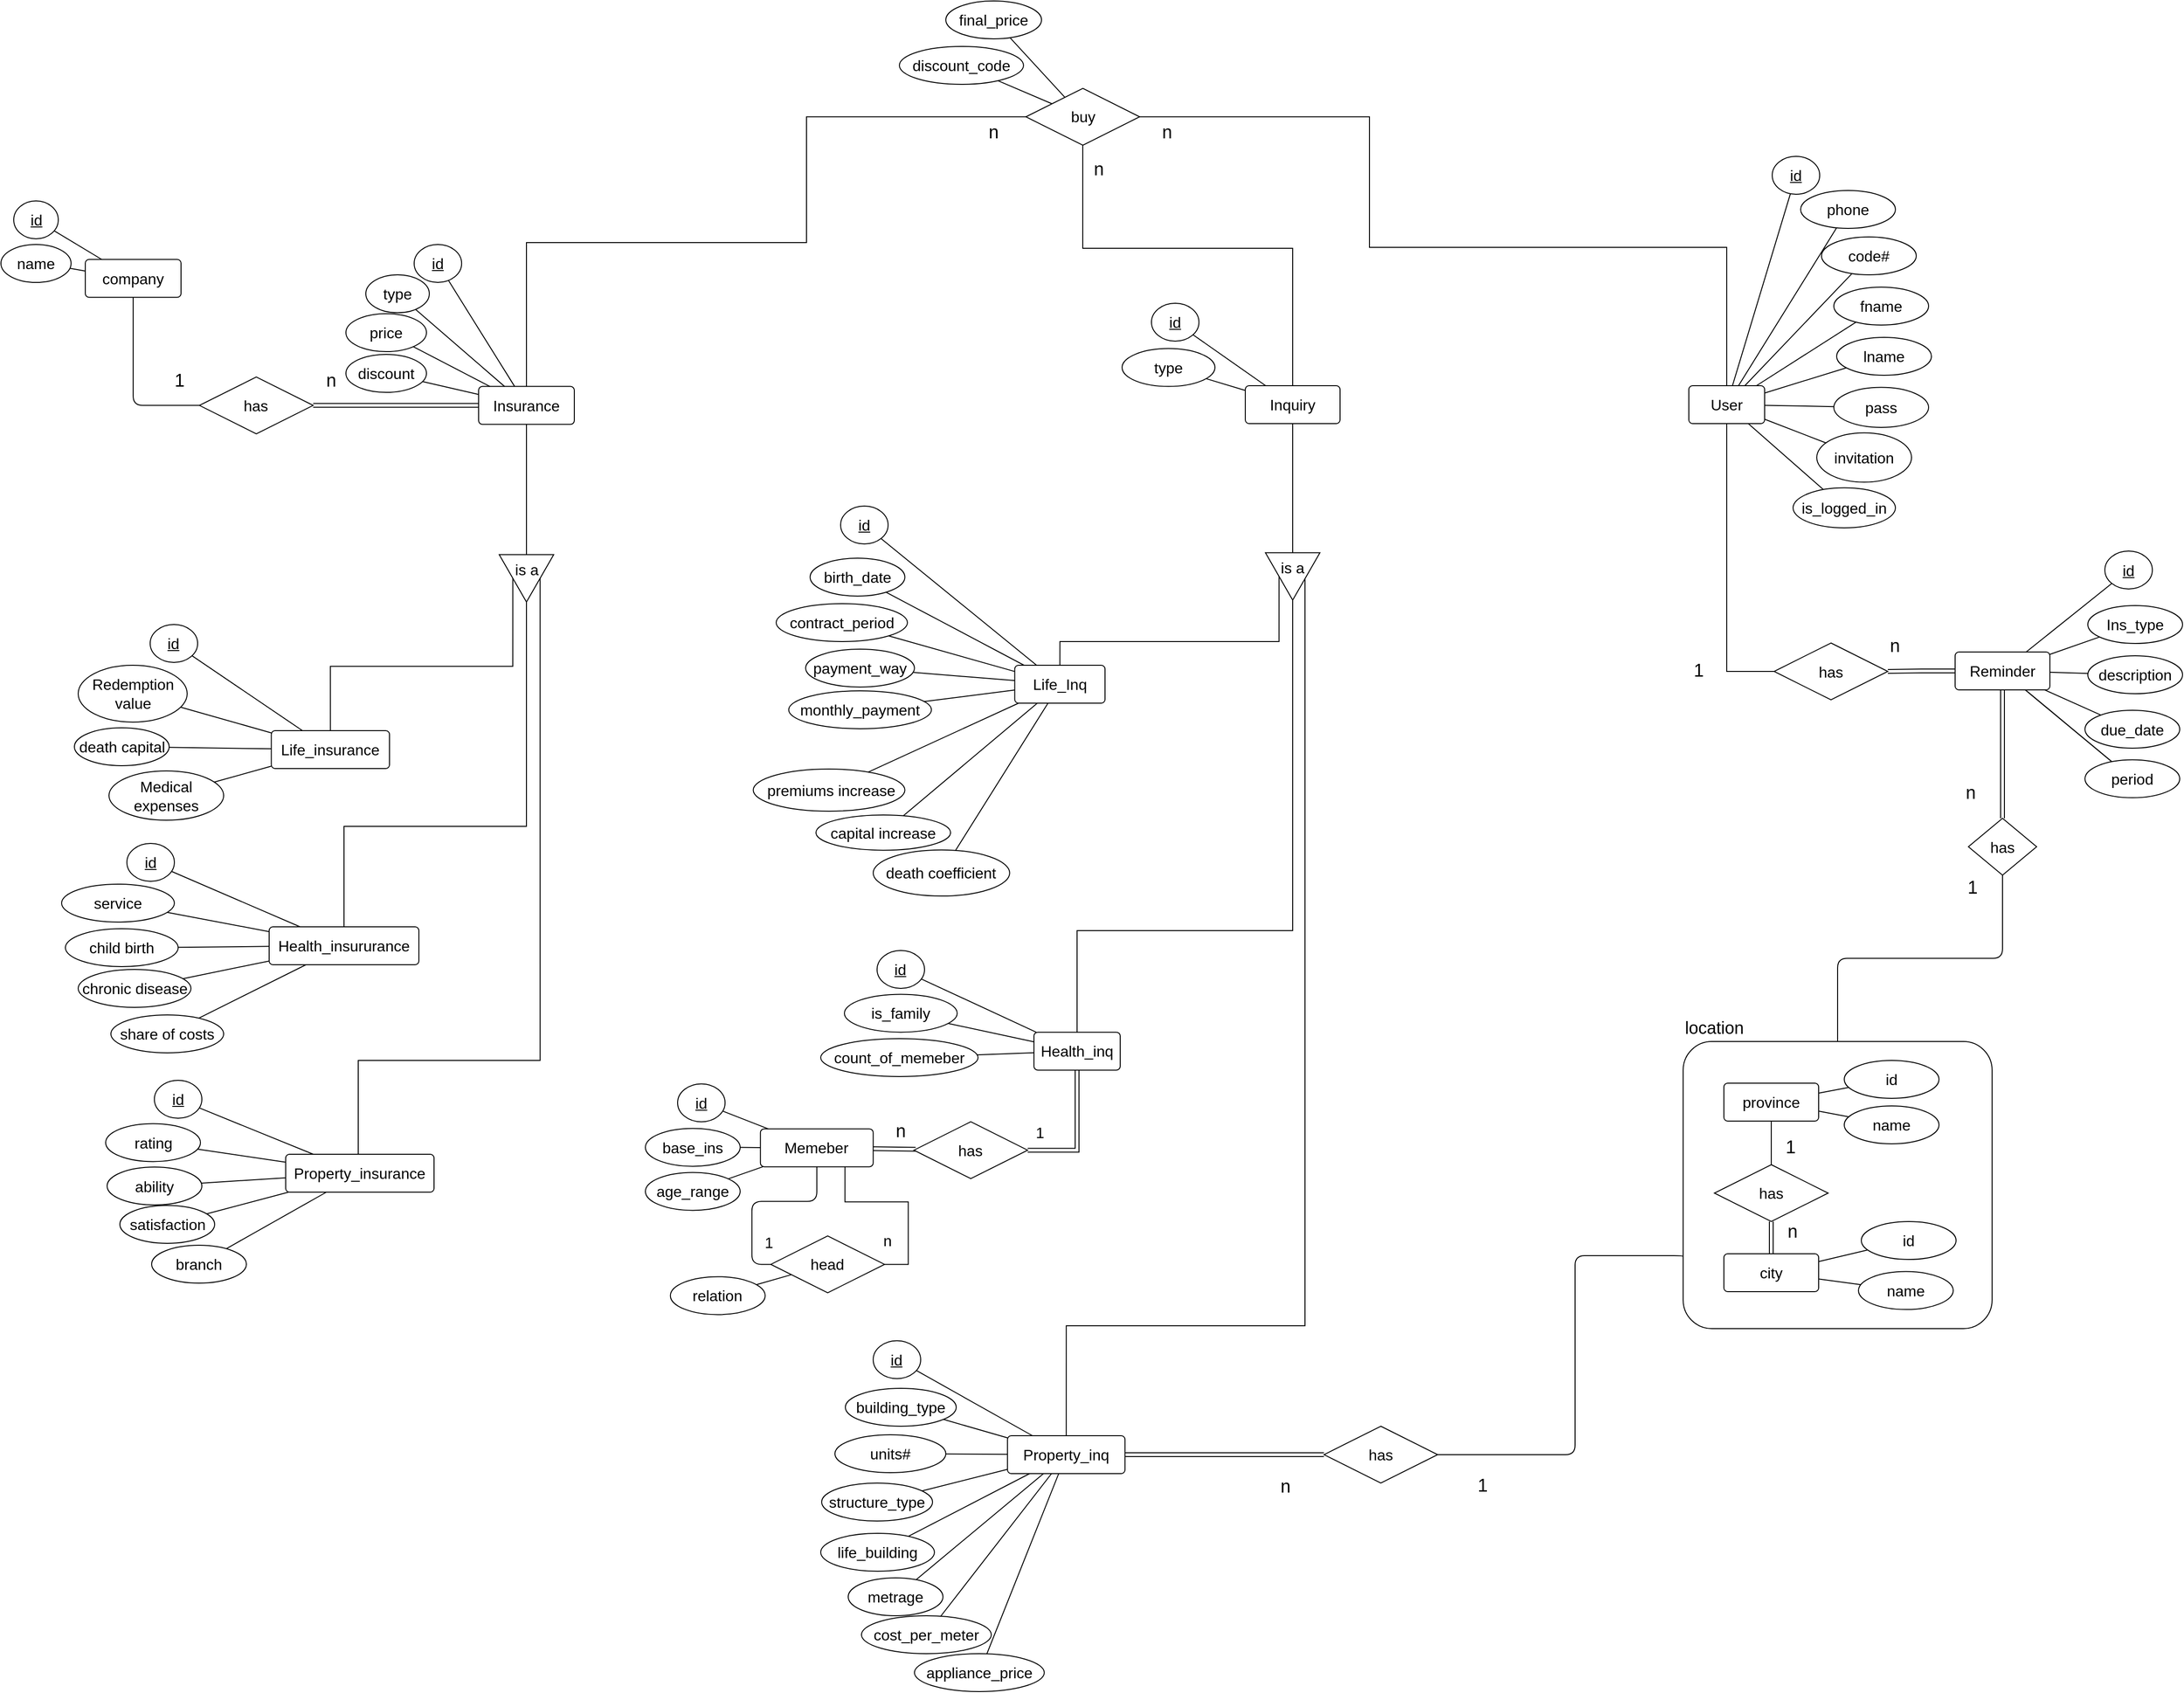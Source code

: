 <mxfile version="20.3.0" type="device"><diagram name="Proj-ER" id="JZcrw5jkTmXn36JvHSMa"><mxGraphModel dx="4360" dy="1332" grid="0" gridSize="10" guides="1" tooltips="1" connect="1" arrows="1" fold="1" page="0" pageScale="1" pageWidth="850" pageHeight="1100" math="0" shadow="0"><root><mxCell id="B7rzZ5DpVT6EgODFt4mi-0"/><mxCell id="B7rzZ5DpVT6EgODFt4mi-1" parent="B7rzZ5DpVT6EgODFt4mi-0"/><mxCell id="B7rzZ5DpVT6EgODFt4mi-3" value="" style="edgeStyle=none;rounded=1;sketch=0;jumpStyle=none;orthogonalLoop=1;jettySize=auto;html=1;shadow=0;strokeColor=default;strokeWidth=1;fontFamily=Helvetica;fontSize=16;endArrow=none;endFill=0;endSize=6;targetPerimeterSpacing=0;" parent="B7rzZ5DpVT6EgODFt4mi-1" source="B7rzZ5DpVT6EgODFt4mi-15" target="B7rzZ5DpVT6EgODFt4mi-4" edge="1"><mxGeometry relative="1" as="geometry"><mxPoint x="-136.5" y="98.015" as="sourcePoint"/></mxGeometry></mxCell><mxCell id="B7rzZ5DpVT6EgODFt4mi-4" value="fname" style="ellipse;whiteSpace=wrap;html=1;align=center;labelBackgroundColor=none;fontFamily=Helvetica;fontSize=16;fillColor=none;" parent="B7rzZ5DpVT6EgODFt4mi-1" vertex="1"><mxGeometry x="-69" y="136" width="100" height="40" as="geometry"/></mxCell><mxCell id="B7rzZ5DpVT6EgODFt4mi-5" value="" style="edgeStyle=none;rounded=1;sketch=0;jumpStyle=none;orthogonalLoop=1;jettySize=auto;html=1;shadow=0;strokeColor=default;strokeWidth=1;fontFamily=Helvetica;fontSize=16;endArrow=none;endFill=0;endSize=6;targetPerimeterSpacing=0;" parent="B7rzZ5DpVT6EgODFt4mi-1" source="B7rzZ5DpVT6EgODFt4mi-15" target="B7rzZ5DpVT6EgODFt4mi-17" edge="1"><mxGeometry relative="1" as="geometry"><mxPoint x="-163" y="214.307" as="sourcePoint"/><mxPoint x="-210.126" y="200.067" as="targetPoint"/></mxGeometry></mxCell><mxCell id="B7rzZ5DpVT6EgODFt4mi-6" style="edgeStyle=none;shape=connector;rounded=1;sketch=0;jumpStyle=none;orthogonalLoop=1;jettySize=auto;html=1;shadow=0;labelBackgroundColor=default;strokeColor=default;strokeWidth=1;fontFamily=Helvetica;fontSize=16;fontColor=default;endArrow=none;endFill=0;endSize=6;targetPerimeterSpacing=0;" parent="B7rzZ5DpVT6EgODFt4mi-1" source="B7rzZ5DpVT6EgODFt4mi-7" target="B7rzZ5DpVT6EgODFt4mi-15" edge="1"><mxGeometry relative="1" as="geometry"><mxPoint x="-136.5" y="117.054" as="targetPoint"/></mxGeometry></mxCell><mxCell id="B7rzZ5DpVT6EgODFt4mi-7" value="lname" style="ellipse;whiteSpace=wrap;html=1;align=center;labelBackgroundColor=none;fontFamily=Helvetica;fontSize=16;fillColor=none;" parent="B7rzZ5DpVT6EgODFt4mi-1" vertex="1"><mxGeometry x="-66" y="189" width="100" height="40" as="geometry"/></mxCell><mxCell id="B7rzZ5DpVT6EgODFt4mi-8" style="edgeStyle=none;shape=connector;rounded=1;sketch=0;jumpStyle=none;orthogonalLoop=1;jettySize=auto;html=1;shadow=0;labelBackgroundColor=default;strokeColor=default;strokeWidth=1;fontFamily=Helvetica;fontSize=16;fontColor=default;endArrow=none;endFill=0;endSize=6;targetPerimeterSpacing=0;" parent="B7rzZ5DpVT6EgODFt4mi-1" source="B7rzZ5DpVT6EgODFt4mi-16" target="B7rzZ5DpVT6EgODFt4mi-15" edge="1"><mxGeometry relative="1" as="geometry"><mxPoint x="-84.791" y="34.012" as="sourcePoint"/><mxPoint x="-136.5" y="80.233" as="targetPoint"/></mxGeometry></mxCell><mxCell id="B7rzZ5DpVT6EgODFt4mi-9" style="edgeStyle=none;shape=connector;rounded=1;sketch=0;jumpStyle=none;orthogonalLoop=1;jettySize=auto;html=1;shadow=0;labelBackgroundColor=default;strokeColor=default;strokeWidth=1;fontFamily=Helvetica;fontSize=16;fontColor=default;endArrow=none;endFill=0;endSize=6;targetPerimeterSpacing=0;" parent="B7rzZ5DpVT6EgODFt4mi-1" source="B7rzZ5DpVT6EgODFt4mi-10" target="B7rzZ5DpVT6EgODFt4mi-15" edge="1"><mxGeometry relative="1" as="geometry"><mxPoint x="-261.62" y="332.781" as="targetPoint"/></mxGeometry></mxCell><mxCell id="B7rzZ5DpVT6EgODFt4mi-10" value="invitation" style="ellipse;whiteSpace=wrap;html=1;align=center;labelBackgroundColor=none;fontFamily=Helvetica;fontSize=16;fillColor=none;" parent="B7rzZ5DpVT6EgODFt4mi-1" vertex="1"><mxGeometry x="-87" y="289.75" width="100" height="52" as="geometry"/></mxCell><mxCell id="B7rzZ5DpVT6EgODFt4mi-15" value="User" style="rounded=1;arcSize=10;whiteSpace=wrap;html=1;align=center;labelBackgroundColor=none;fontFamily=Helvetica;fontSize=16;fontColor=default;fillColor=none;" parent="B7rzZ5DpVT6EgODFt4mi-1" vertex="1"><mxGeometry x="-222" y="240" width="80" height="40" as="geometry"/></mxCell><mxCell id="B7rzZ5DpVT6EgODFt4mi-16" value="phone" style="ellipse;whiteSpace=wrap;html=1;align=center;fontStyle=0;labelBackgroundColor=none;fontFamily=Helvetica;fontSize=16;fontColor=default;fillColor=none;" parent="B7rzZ5DpVT6EgODFt4mi-1" vertex="1"><mxGeometry x="-104" y="34" width="100" height="40" as="geometry"/></mxCell><mxCell id="B7rzZ5DpVT6EgODFt4mi-17" value="code#" style="ellipse;whiteSpace=wrap;html=1;align=center;labelBackgroundColor=none;fontFamily=Helvetica;fontSize=16;fillColor=none;" parent="B7rzZ5DpVT6EgODFt4mi-1" vertex="1"><mxGeometry x="-82" y="83" width="100" height="40" as="geometry"/></mxCell><mxCell id="B7rzZ5DpVT6EgODFt4mi-21" style="edgeStyle=none;shape=connector;rounded=1;sketch=0;jumpStyle=none;orthogonalLoop=1;jettySize=auto;html=1;shadow=0;labelBackgroundColor=default;strokeColor=default;strokeWidth=1;fontFamily=Helvetica;fontSize=16;fontColor=default;endArrow=none;endFill=0;endSize=6;targetPerimeterSpacing=0;" parent="B7rzZ5DpVT6EgODFt4mi-1" source="B7rzZ5DpVT6EgODFt4mi-22" target="B7rzZ5DpVT6EgODFt4mi-15" edge="1"><mxGeometry relative="1" as="geometry"/></mxCell><mxCell id="B7rzZ5DpVT6EgODFt4mi-22" value="pass" style="ellipse;whiteSpace=wrap;html=1;align=center;labelBackgroundColor=none;fontFamily=Helvetica;fontSize=16;fillColor=none;" parent="B7rzZ5DpVT6EgODFt4mi-1" vertex="1"><mxGeometry x="-69" y="241.81" width="100" height="42.19" as="geometry"/></mxCell><mxCell id="B7rzZ5DpVT6EgODFt4mi-23" style="edgeStyle=none;shape=connector;rounded=1;sketch=0;jumpStyle=none;orthogonalLoop=1;jettySize=auto;html=1;shadow=0;labelBackgroundColor=default;strokeColor=default;strokeWidth=1;fontFamily=Helvetica;fontSize=16;fontColor=default;endArrow=none;endFill=0;endSize=6;targetPerimeterSpacing=0;" parent="B7rzZ5DpVT6EgODFt4mi-1" source="B7rzZ5DpVT6EgODFt4mi-24" target="B7rzZ5DpVT6EgODFt4mi-15" edge="1"><mxGeometry relative="1" as="geometry"/></mxCell><mxCell id="B7rzZ5DpVT6EgODFt4mi-24" value="is_logged_in" style="ellipse;whiteSpace=wrap;html=1;align=center;labelBackgroundColor=none;fontFamily=Helvetica;fontSize=16;fillColor=none;" parent="B7rzZ5DpVT6EgODFt4mi-1" vertex="1"><mxGeometry x="-112" y="347.81" width="108" height="42.19" as="geometry"/></mxCell><mxCell id="B7rzZ5DpVT6EgODFt4mi-25" value="Reminder" style="rounded=1;arcSize=10;whiteSpace=wrap;html=1;align=center;labelBackgroundColor=none;fontFamily=Helvetica;fontSize=16;fontColor=default;fillColor=none;" parent="B7rzZ5DpVT6EgODFt4mi-1" vertex="1"><mxGeometry x="59" y="521.0" width="100" height="40" as="geometry"/></mxCell><mxCell id="B7rzZ5DpVT6EgODFt4mi-28" style="edgeStyle=none;shape=connector;rounded=1;sketch=0;jumpStyle=none;orthogonalLoop=1;jettySize=auto;html=1;shadow=0;labelBackgroundColor=default;strokeColor=default;strokeWidth=1;fontFamily=Helvetica;fontSize=16;fontColor=default;endArrow=none;endFill=0;endSize=6;targetPerimeterSpacing=0;" parent="B7rzZ5DpVT6EgODFt4mi-1" source="B7rzZ5DpVT6EgODFt4mi-29" target="B7rzZ5DpVT6EgODFt4mi-25" edge="1"><mxGeometry relative="1" as="geometry"/></mxCell><mxCell id="B7rzZ5DpVT6EgODFt4mi-29" value="Ins_type" style="ellipse;whiteSpace=wrap;html=1;align=center;labelBackgroundColor=none;fontFamily=Helvetica;fontSize=16;fillColor=none;" parent="B7rzZ5DpVT6EgODFt4mi-1" vertex="1"><mxGeometry x="199" y="472" width="100" height="40" as="geometry"/></mxCell><mxCell id="B7rzZ5DpVT6EgODFt4mi-30" style="edgeStyle=none;shape=connector;rounded=1;sketch=0;jumpStyle=none;orthogonalLoop=1;jettySize=auto;html=1;shadow=0;labelBackgroundColor=default;strokeColor=default;strokeWidth=1;fontFamily=Helvetica;fontSize=16;fontColor=default;endArrow=none;endFill=0;endSize=6;targetPerimeterSpacing=0;startArrow=none;" parent="B7rzZ5DpVT6EgODFt4mi-1" source="B7rzZ5DpVT6EgODFt4mi-41" target="B7rzZ5DpVT6EgODFt4mi-25" edge="1"><mxGeometry relative="1" as="geometry"/></mxCell><mxCell id="B7rzZ5DpVT6EgODFt4mi-31" value="description" style="ellipse;whiteSpace=wrap;html=1;align=center;labelBackgroundColor=none;fontFamily=Helvetica;fontSize=16;fillColor=none;" parent="B7rzZ5DpVT6EgODFt4mi-1" vertex="1"><mxGeometry x="199" y="525" width="100" height="40" as="geometry"/></mxCell><mxCell id="B7rzZ5DpVT6EgODFt4mi-32" style="edgeStyle=none;shape=connector;rounded=1;sketch=0;jumpStyle=none;orthogonalLoop=1;jettySize=auto;html=1;shadow=0;labelBackgroundColor=default;strokeColor=default;strokeWidth=1;fontFamily=Helvetica;fontSize=16;fontColor=default;endArrow=none;endFill=0;endSize=6;targetPerimeterSpacing=0;" parent="B7rzZ5DpVT6EgODFt4mi-1" source="B7rzZ5DpVT6EgODFt4mi-33" target="B7rzZ5DpVT6EgODFt4mi-25" edge="1"><mxGeometry relative="1" as="geometry"/></mxCell><mxCell id="B7rzZ5DpVT6EgODFt4mi-33" value="due_date" style="ellipse;whiteSpace=wrap;html=1;align=center;labelBackgroundColor=none;fontFamily=Helvetica;fontSize=16;fillColor=none;" parent="B7rzZ5DpVT6EgODFt4mi-1" vertex="1"><mxGeometry x="196" y="582.5" width="100" height="40" as="geometry"/></mxCell><mxCell id="B7rzZ5DpVT6EgODFt4mi-34" style="edgeStyle=none;shape=connector;rounded=1;sketch=0;jumpStyle=none;orthogonalLoop=1;jettySize=auto;html=1;shadow=0;labelBackgroundColor=default;strokeColor=default;strokeWidth=1;fontFamily=Helvetica;fontSize=16;fontColor=default;endArrow=none;endFill=0;endSize=6;targetPerimeterSpacing=0;" parent="B7rzZ5DpVT6EgODFt4mi-1" source="B7rzZ5DpVT6EgODFt4mi-41" target="B7rzZ5DpVT6EgODFt4mi-25" edge="1"><mxGeometry relative="1" as="geometry"/></mxCell><mxCell id="B7rzZ5DpVT6EgODFt4mi-41" value="period" style="ellipse;whiteSpace=wrap;html=1;align=center;labelBackgroundColor=none;fontFamily=Helvetica;fontSize=16;fillColor=none;" parent="B7rzZ5DpVT6EgODFt4mi-1" vertex="1"><mxGeometry x="196" y="634.81" width="100" height="40" as="geometry"/></mxCell><mxCell id="B7rzZ5DpVT6EgODFt4mi-42" value="" style="edgeStyle=none;shape=connector;rounded=1;sketch=0;jumpStyle=none;orthogonalLoop=1;jettySize=auto;html=1;shadow=0;labelBackgroundColor=default;strokeColor=default;strokeWidth=1;fontFamily=Helvetica;fontSize=16;fontColor=default;endArrow=none;endFill=0;endSize=6;" parent="B7rzZ5DpVT6EgODFt4mi-1" source="B7rzZ5DpVT6EgODFt4mi-31" target="B7rzZ5DpVT6EgODFt4mi-25" edge="1"><mxGeometry relative="1" as="geometry"><mxPoint x="145.141" y="418.052" as="sourcePoint"/><mxPoint x="116.029" y="514.19" as="targetPoint"/></mxGeometry></mxCell><mxCell id="B7rzZ5DpVT6EgODFt4mi-44" value="has" style="shape=rhombus;perimeter=rhombusPerimeter;whiteSpace=wrap;html=1;align=center;labelBackgroundColor=none;fontFamily=Helvetica;fontSize=16;fontColor=default;fillColor=none;" parent="B7rzZ5DpVT6EgODFt4mi-1" vertex="1"><mxGeometry x="-132" y="511.5" width="120" height="60" as="geometry"/></mxCell><mxCell id="B7rzZ5DpVT6EgODFt4mi-45" value="n" style="shape=link;html=1;rounded=0;shadow=0;labelBackgroundColor=default;sketch=0;strokeColor=default;strokeWidth=1;fontFamily=Helvetica;fontSize=19;fontColor=default;endArrow=none;endFill=0;endSize=6;targetPerimeterSpacing=0;jumpStyle=none;edgeStyle=orthogonalEdgeStyle;exitX=0;exitY=0.5;exitDx=0;exitDy=0;entryX=1;entryY=0.5;entryDx=0;entryDy=0;" parent="B7rzZ5DpVT6EgODFt4mi-1" source="B7rzZ5DpVT6EgODFt4mi-25" target="B7rzZ5DpVT6EgODFt4mi-44" edge="1"><mxGeometry x="0.805" y="-27" relative="1" as="geometry"><mxPoint x="-75.62" y="485.19" as="sourcePoint"/><mxPoint x="19" y="475" as="targetPoint"/><mxPoint as="offset"/></mxGeometry></mxCell><mxCell id="B7rzZ5DpVT6EgODFt4mi-47" style="edgeStyle=none;shape=connector;rounded=1;sketch=0;jumpStyle=none;orthogonalLoop=1;jettySize=auto;html=1;shadow=0;labelBackgroundColor=default;strokeColor=default;strokeWidth=1;fontFamily=Helvetica;fontSize=16;fontColor=default;endArrow=none;endFill=0;endSize=6;targetPerimeterSpacing=0;entryX=0;entryY=0.5;entryDx=0;entryDy=0;" parent="B7rzZ5DpVT6EgODFt4mi-1" source="B7rzZ5DpVT6EgODFt4mi-48" target="VXT-9erhAMVjWipHH7mn-61" edge="1"><mxGeometry relative="1" as="geometry"><mxPoint x="-634" y="437" as="targetPoint"/></mxGeometry></mxCell><mxCell id="odEQ_cSzgo2Xh2XjjQ8H-30" value="n" style="edgeStyle=orthogonalEdgeStyle;shape=connector;rounded=0;orthogonalLoop=1;jettySize=auto;html=1;exitX=0.5;exitY=0;exitDx=0;exitDy=0;labelBackgroundColor=default;strokeColor=default;fontFamily=Helvetica;fontSize=19;fontColor=default;endArrow=none;endFill=0;entryX=0.5;entryY=1;entryDx=0;entryDy=0;" parent="B7rzZ5DpVT6EgODFt4mi-1" source="B7rzZ5DpVT6EgODFt4mi-48" target="bqfzAx09_QMO5CsvnEzG-7" edge="1"><mxGeometry x="0.892" y="-16" relative="1" as="geometry"><mxPoint x="-768.846" y="58" as="targetPoint"/><mxPoint as="offset"/><Array as="points"><mxPoint x="-640" y="95"/><mxPoint x="-862" y="95"/></Array></mxGeometry></mxCell><mxCell id="B7rzZ5DpVT6EgODFt4mi-48" value="Inquiry" style="rounded=1;arcSize=10;whiteSpace=wrap;html=1;align=center;labelBackgroundColor=none;fontFamily=Helvetica;fontSize=16;fontColor=default;fillColor=none;" parent="B7rzZ5DpVT6EgODFt4mi-1" vertex="1"><mxGeometry x="-690" y="240" width="100" height="40" as="geometry"/></mxCell><mxCell id="Cy9rCasrkObZ9JzDgvUE-28" style="shape=connector;rounded=0;orthogonalLoop=1;jettySize=auto;html=1;labelBackgroundColor=default;strokeColor=default;fontFamily=Helvetica;fontSize=16;fontColor=default;endArrow=none;endFill=0;entryX=0.5;entryY=0;entryDx=0;entryDy=0;exitX=1;exitY=0.5;exitDx=0;exitDy=0;edgeStyle=orthogonalEdgeStyle;" parent="B7rzZ5DpVT6EgODFt4mi-1" source="VXT-9erhAMVjWipHH7mn-61" target="B7rzZ5DpVT6EgODFt4mi-51" edge="1"><mxGeometry relative="1" as="geometry"><mxPoint x="-863.593" y="807" as="targetPoint"/><Array as="points"><mxPoint x="-640" y="815"/><mxPoint x="-868" y="815"/></Array><mxPoint x="-643" y="500" as="sourcePoint"/></mxGeometry></mxCell><mxCell id="Cy9rCasrkObZ9JzDgvUE-29" style="edgeStyle=orthogonalEdgeStyle;shape=connector;rounded=0;orthogonalLoop=1;jettySize=auto;html=1;entryX=0.5;entryY=0;entryDx=0;entryDy=0;labelBackgroundColor=default;strokeColor=default;fontFamily=Helvetica;fontSize=16;fontColor=default;endArrow=none;endFill=0;exitX=0.5;exitY=1;exitDx=0;exitDy=0;" parent="B7rzZ5DpVT6EgODFt4mi-1" source="VXT-9erhAMVjWipHH7mn-61" target="g5MpgAlvBZQLlRUm2fy0-3" edge="1"><mxGeometry relative="1" as="geometry"><Array as="points"><mxPoint x="-654" y="510"/><mxPoint x="-886" y="510"/></Array><mxPoint x="-658" y="470" as="sourcePoint"/></mxGeometry></mxCell><mxCell id="B7rzZ5DpVT6EgODFt4mi-51" value="Health_inq" style="rounded=1;arcSize=10;whiteSpace=wrap;html=1;align=center;labelBackgroundColor=none;fontFamily=Helvetica;fontSize=16;fontColor=default;fillColor=none;" parent="B7rzZ5DpVT6EgODFt4mi-1" vertex="1"><mxGeometry x="-913" y="922.19" width="91" height="40" as="geometry"/></mxCell><mxCell id="B7rzZ5DpVT6EgODFt4mi-62" value="1" style="edgeStyle=orthogonalEdgeStyle;rounded=0;orthogonalLoop=1;jettySize=auto;html=1;endArrow=none;endFill=0;fontSize=16;shape=link;exitX=1;exitY=0.5;exitDx=0;exitDy=0;entryX=0.5;entryY=1;entryDx=0;entryDy=0;" parent="B7rzZ5DpVT6EgODFt4mi-1" source="B7rzZ5DpVT6EgODFt4mi-73" target="B7rzZ5DpVT6EgODFt4mi-51" edge="1"><mxGeometry x="-0.808" y="19" relative="1" as="geometry"><mxPoint x="-1083.344" y="1013.19" as="sourcePoint"/><mxPoint as="offset"/><mxPoint x="-884" y="961.19" as="targetPoint"/></mxGeometry></mxCell><mxCell id="B7rzZ5DpVT6EgODFt4mi-63" value="Memeber" style="rounded=1;arcSize=10;whiteSpace=wrap;html=1;align=center;labelBackgroundColor=none;fontFamily=Helvetica;fontSize=16;fontColor=default;fillColor=none;" parent="B7rzZ5DpVT6EgODFt4mi-1" vertex="1"><mxGeometry x="-1201.63" y="1024.19" width="119" height="40" as="geometry"/></mxCell><mxCell id="B7rzZ5DpVT6EgODFt4mi-64" style="edgeStyle=none;rounded=0;orthogonalLoop=1;jettySize=auto;html=1;endArrow=none;endFill=0;" parent="B7rzZ5DpVT6EgODFt4mi-1" source="B7rzZ5DpVT6EgODFt4mi-65" target="B7rzZ5DpVT6EgODFt4mi-63" edge="1"><mxGeometry relative="1" as="geometry"/></mxCell><mxCell id="B7rzZ5DpVT6EgODFt4mi-65" value="age_range" style="ellipse;whiteSpace=wrap;html=1;align=center;labelBackgroundColor=none;fontFamily=Helvetica;fontSize=16;fillColor=none;" parent="B7rzZ5DpVT6EgODFt4mi-1" vertex="1"><mxGeometry x="-1323" y="1070.19" width="100" height="40" as="geometry"/></mxCell><mxCell id="B7rzZ5DpVT6EgODFt4mi-66" style="edgeStyle=none;rounded=0;orthogonalLoop=1;jettySize=auto;html=1;endArrow=none;endFill=0;" parent="B7rzZ5DpVT6EgODFt4mi-1" source="B7rzZ5DpVT6EgODFt4mi-67" target="B7rzZ5DpVT6EgODFt4mi-63" edge="1"><mxGeometry relative="1" as="geometry"/></mxCell><mxCell id="B7rzZ5DpVT6EgODFt4mi-67" value="base_ins" style="ellipse;whiteSpace=wrap;html=1;align=center;labelBackgroundColor=none;fontFamily=Helvetica;fontSize=16;fillColor=none;" parent="B7rzZ5DpVT6EgODFt4mi-1" vertex="1"><mxGeometry x="-1323" y="1023.69" width="100" height="40" as="geometry"/></mxCell><mxCell id="B7rzZ5DpVT6EgODFt4mi-68" value="1" style="edgeStyle=orthogonalEdgeStyle;shape=connector;sketch=0;jumpStyle=none;orthogonalLoop=1;jettySize=auto;html=1;shadow=0;labelBackgroundColor=default;strokeColor=default;strokeWidth=1;fontFamily=Helvetica;fontSize=16;fontColor=default;endArrow=none;endFill=0;endSize=6;targetPerimeterSpacing=0;rounded=1;exitX=0;exitY=0.5;exitDx=0;exitDy=0;" parent="B7rzZ5DpVT6EgODFt4mi-1" source="B7rzZ5DpVT6EgODFt4mi-69" target="B7rzZ5DpVT6EgODFt4mi-63" edge="1"><mxGeometry x="-0.551" y="-18" relative="1" as="geometry"><mxPoint as="offset"/><mxPoint x="-1200.458" y="1142.19" as="targetPoint"/></mxGeometry></mxCell><mxCell id="B7rzZ5DpVT6EgODFt4mi-69" value="head" style="shape=rhombus;perimeter=rhombusPerimeter;whiteSpace=wrap;html=1;align=center;labelBackgroundColor=none;fontFamily=Helvetica;fontSize=16;fontColor=default;fillColor=none;" parent="B7rzZ5DpVT6EgODFt4mi-1" vertex="1"><mxGeometry x="-1190.63" y="1137.19" width="120" height="60" as="geometry"/></mxCell><mxCell id="B7rzZ5DpVT6EgODFt4mi-70" value="" style="html=1;rounded=0;shadow=0;labelBackgroundColor=default;sketch=0;strokeColor=default;strokeWidth=1;fontFamily=Helvetica;fontSize=16;fontColor=default;endArrow=none;endFill=0;targetPerimeterSpacing=0;jumpStyle=none;edgeStyle=orthogonalEdgeStyle;exitX=0.75;exitY=1;exitDx=0;exitDy=0;entryX=1;entryY=0.5;entryDx=0;entryDy=0;" parent="B7rzZ5DpVT6EgODFt4mi-1" source="B7rzZ5DpVT6EgODFt4mi-63" target="B7rzZ5DpVT6EgODFt4mi-69" edge="1"><mxGeometry relative="1" as="geometry"><mxPoint x="-1218.63" y="1265.19" as="sourcePoint"/><mxPoint x="-1291.93" y="1221.19" as="targetPoint"/><Array as="points"><mxPoint x="-1112.63" y="1101.19"/><mxPoint x="-1045.63" y="1101.19"/><mxPoint x="-1045.63" y="1167.19"/></Array></mxGeometry></mxCell><mxCell id="B7rzZ5DpVT6EgODFt4mi-71" value="n" style="resizable=0;html=1;align=right;verticalAlign=bottom;labelBackgroundColor=none;fontFamily=Helvetica;fontSize=16;fontColor=default;fillColor=none;" parent="B7rzZ5DpVT6EgODFt4mi-70" connectable="0" vertex="1"><mxGeometry x="1" relative="1" as="geometry"><mxPoint x="8" y="-14" as="offset"/></mxGeometry></mxCell><mxCell id="B7rzZ5DpVT6EgODFt4mi-72" value="n" style="edgeStyle=none;shape=link;rounded=1;orthogonalLoop=1;jettySize=auto;html=1;labelBackgroundColor=default;strokeColor=default;fontFamily=Helvetica;fontSize=19;fontColor=default;endArrow=none;endFill=0;" parent="B7rzZ5DpVT6EgODFt4mi-1" source="B7rzZ5DpVT6EgODFt4mi-73" target="B7rzZ5DpVT6EgODFt4mi-63" edge="1"><mxGeometry x="-0.274" y="-19" relative="1" as="geometry"><mxPoint as="offset"/></mxGeometry></mxCell><mxCell id="B7rzZ5DpVT6EgODFt4mi-73" value="has" style="shape=rhombus;perimeter=rhombusPerimeter;whiteSpace=wrap;html=1;align=center;labelBackgroundColor=none;fontFamily=Helvetica;fontSize=16;fontColor=default;fillColor=none;" parent="B7rzZ5DpVT6EgODFt4mi-1" vertex="1"><mxGeometry x="-1039.63" y="1016.69" width="120" height="60" as="geometry"/></mxCell><mxCell id="B7rzZ5DpVT6EgODFt4mi-74" style="rounded=1;orthogonalLoop=1;jettySize=auto;html=1;endArrow=none;endFill=0;" parent="B7rzZ5DpVT6EgODFt4mi-1" source="B7rzZ5DpVT6EgODFt4mi-75" target="B7rzZ5DpVT6EgODFt4mi-69" edge="1"><mxGeometry relative="1" as="geometry"/></mxCell><mxCell id="B7rzZ5DpVT6EgODFt4mi-75" value="relation" style="ellipse;whiteSpace=wrap;html=1;align=center;labelBackgroundColor=none;fontFamily=Helvetica;fontSize=16;fillColor=none;" parent="B7rzZ5DpVT6EgODFt4mi-1" vertex="1"><mxGeometry x="-1296.63" y="1180.19" width="100" height="40" as="geometry"/></mxCell><mxCell id="B7rzZ5DpVT6EgODFt4mi-80" style="edgeStyle=none;rounded=1;orthogonalLoop=1;jettySize=auto;html=1;endArrow=none;endFill=0;" parent="B7rzZ5DpVT6EgODFt4mi-1" source="B7rzZ5DpVT6EgODFt4mi-81" target="YYv-bPz1ChLa8F8j4emi-7" edge="1"><mxGeometry relative="1" as="geometry"><mxPoint x="-1536.01" y="257.422" as="targetPoint"/></mxGeometry></mxCell><mxCell id="B7rzZ5DpVT6EgODFt4mi-81" value="type" style="ellipse;whiteSpace=wrap;html=1;align=center;labelBackgroundColor=none;fontFamily=Helvetica;fontSize=16;fillColor=none;" parent="B7rzZ5DpVT6EgODFt4mi-1" vertex="1"><mxGeometry x="-1618" y="123" width="67" height="40" as="geometry"/></mxCell><mxCell id="odEQ_cSzgo2Xh2XjjQ8H-6" style="edgeStyle=none;rounded=0;orthogonalLoop=1;jettySize=auto;html=1;endArrow=none;fontSize=16;endFill=0;" parent="B7rzZ5DpVT6EgODFt4mi-1" source="B7rzZ5DpVT6EgODFt4mi-83" target="Cy9rCasrkObZ9JzDgvUE-33" edge="1"><mxGeometry relative="1" as="geometry"/></mxCell><mxCell id="B7rzZ5DpVT6EgODFt4mi-83" value="service" style="ellipse;whiteSpace=wrap;html=1;align=center;labelBackgroundColor=none;fontFamily=Helvetica;fontSize=16;fillColor=none;" parent="B7rzZ5DpVT6EgODFt4mi-1" vertex="1"><mxGeometry x="-1939" y="766" width="119" height="40" as="geometry"/></mxCell><mxCell id="g5MpgAlvBZQLlRUm2fy0-15" style="edgeStyle=orthogonalEdgeStyle;shape=connector;rounded=0;orthogonalLoop=1;jettySize=auto;html=1;labelBackgroundColor=default;strokeColor=default;fontFamily=Helvetica;fontSize=19;fontColor=default;endArrow=none;endFill=0;exitX=0.5;exitY=0;exitDx=0;exitDy=0;entryX=0.5;entryY=0;entryDx=0;entryDy=0;" parent="B7rzZ5DpVT6EgODFt4mi-1" source="B7rzZ5DpVT6EgODFt4mi-92" target="VXT-9erhAMVjWipHH7mn-61" edge="1"><mxGeometry relative="1" as="geometry"><Array as="points"><mxPoint x="-879" y="1232"/><mxPoint x="-627" y="1232"/><mxPoint x="-627" y="441"/></Array><mxPoint x="-621" y="474" as="targetPoint"/></mxGeometry></mxCell><mxCell id="B7rzZ5DpVT6EgODFt4mi-92" value="Property_inq" style="rounded=1;arcSize=10;whiteSpace=wrap;html=1;align=center;labelBackgroundColor=none;fontFamily=Helvetica;fontSize=16;fontColor=default;fillColor=none;" parent="B7rzZ5DpVT6EgODFt4mi-1" vertex="1"><mxGeometry x="-940.92" y="1348" width="124" height="40" as="geometry"/></mxCell><mxCell id="B7rzZ5DpVT6EgODFt4mi-99" value="is_family" style="ellipse;whiteSpace=wrap;html=1;align=center;labelBackgroundColor=none;fontFamily=Helvetica;fontSize=16;fillColor=none;" parent="B7rzZ5DpVT6EgODFt4mi-1" vertex="1"><mxGeometry x="-1113" y="882.19" width="119" height="40" as="geometry"/></mxCell><mxCell id="T4lGPOV3ftkugSWrQwPq-3" value="birth_date" style="ellipse;whiteSpace=wrap;html=1;align=center;labelBackgroundColor=none;fontFamily=Helvetica;fontSize=16;fillColor=none;" parent="B7rzZ5DpVT6EgODFt4mi-1" vertex="1"><mxGeometry x="-1149.2" y="422" width="100" height="40" as="geometry"/></mxCell><mxCell id="T4lGPOV3ftkugSWrQwPq-7" value="contract_period" style="ellipse;whiteSpace=wrap;html=1;align=center;labelBackgroundColor=none;fontFamily=Helvetica;fontSize=16;fillColor=none;" parent="B7rzZ5DpVT6EgODFt4mi-1" vertex="1"><mxGeometry x="-1185" y="470" width="138.5" height="40" as="geometry"/></mxCell><mxCell id="T4lGPOV3ftkugSWrQwPq-8" value="payment_way" style="ellipse;whiteSpace=wrap;html=1;align=center;labelBackgroundColor=none;fontFamily=Helvetica;fontSize=16;fillColor=none;" parent="B7rzZ5DpVT6EgODFt4mi-1" vertex="1"><mxGeometry x="-1153.9" y="518" width="114.81" height="40" as="geometry"/></mxCell><mxCell id="T4lGPOV3ftkugSWrQwPq-9" value="monthly_payment" style="ellipse;whiteSpace=wrap;html=1;align=center;labelBackgroundColor=none;fontFamily=Helvetica;fontSize=16;fillColor=none;" parent="B7rzZ5DpVT6EgODFt4mi-1" vertex="1"><mxGeometry x="-1171.78" y="562" width="150.62" height="40" as="geometry"/></mxCell><mxCell id="g5MpgAlvBZQLlRUm2fy0-19" value="n" style="shape=connector;rounded=0;orthogonalLoop=1;jettySize=auto;html=1;labelBackgroundColor=default;strokeColor=default;fontFamily=Helvetica;fontSize=19;fontColor=default;endArrow=none;endFill=0;entryX=0.5;entryY=0;entryDx=0;entryDy=0;edgeStyle=orthogonalEdgeStyle;exitX=1;exitY=0.5;exitDx=0;exitDy=0;" parent="B7rzZ5DpVT6EgODFt4mi-1" source="bqfzAx09_QMO5CsvnEzG-7" target="B7rzZ5DpVT6EgODFt4mi-15" edge="1"><mxGeometry x="-0.937" y="-17" relative="1" as="geometry"><mxPoint as="offset"/><mxPoint x="-617.99" y="-43.75" as="targetPoint"/><Array as="points"><mxPoint x="-559" y="-44"/><mxPoint x="-559" y="94"/><mxPoint x="-182" y="94"/></Array></mxGeometry></mxCell><mxCell id="bqfzAx09_QMO5CsvnEzG-7" value="buy" style="shape=rhombus;perimeter=rhombusPerimeter;whiteSpace=wrap;html=1;align=center;labelBackgroundColor=none;fontFamily=Helvetica;fontSize=16;fontColor=default;fillColor=none;" parent="B7rzZ5DpVT6EgODFt4mi-1" vertex="1"><mxGeometry x="-921.49" y="-73.75" width="120" height="60" as="geometry"/></mxCell><mxCell id="H6IfP1mrXg8hup81fL_z-7" style="edgeStyle=none;rounded=0;orthogonalLoop=1;jettySize=auto;html=1;fontSize=16;endArrow=none;endFill=0;" parent="B7rzZ5DpVT6EgODFt4mi-1" source="H6IfP1mrXg8hup81fL_z-2" target="bqfzAx09_QMO5CsvnEzG-7" edge="1"><mxGeometry relative="1" as="geometry"><mxPoint x="-813.316" y="-230.75" as="targetPoint"/></mxGeometry></mxCell><mxCell id="H6IfP1mrXg8hup81fL_z-2" value="discount_code" style="ellipse;whiteSpace=wrap;html=1;align=center;labelBackgroundColor=none;fontFamily=Helvetica;fontSize=16;fillColor=none;" parent="B7rzZ5DpVT6EgODFt4mi-1" vertex="1"><mxGeometry x="-1055" y="-118" width="131" height="40" as="geometry"/></mxCell><mxCell id="g5MpgAlvBZQLlRUm2fy0-17" style="shape=connector;rounded=1;orthogonalLoop=1;jettySize=auto;html=1;labelBackgroundColor=default;strokeColor=default;fontFamily=Helvetica;fontSize=19;fontColor=default;endArrow=none;endFill=0;" parent="B7rzZ5DpVT6EgODFt4mi-1" source="H6IfP1mrXg8hup81fL_z-3" target="YYv-bPz1ChLa8F8j4emi-7" edge="1"><mxGeometry relative="1" as="geometry"><mxPoint x="-1326.529" y="225.98" as="targetPoint"/></mxGeometry></mxCell><mxCell id="H6IfP1mrXg8hup81fL_z-3" value="price" style="ellipse;whiteSpace=wrap;html=1;align=center;labelBackgroundColor=none;fontFamily=Helvetica;fontSize=16;fillColor=none;" parent="B7rzZ5DpVT6EgODFt4mi-1" vertex="1"><mxGeometry x="-1639" y="164" width="85" height="40" as="geometry"/></mxCell><mxCell id="g5MpgAlvBZQLlRUm2fy0-9" style="edgeStyle=none;shape=connector;rounded=1;orthogonalLoop=1;jettySize=auto;html=1;labelBackgroundColor=default;strokeColor=default;fontFamily=Helvetica;fontSize=19;fontColor=default;endArrow=none;endFill=0;" parent="B7rzZ5DpVT6EgODFt4mi-1" source="B7rzZ5DpVT6EgODFt4mi-51" target="B7rzZ5DpVT6EgODFt4mi-99" edge="1"><mxGeometry relative="1" as="geometry"><mxPoint x="-959.066" y="932.19" as="sourcePoint"/></mxGeometry></mxCell><mxCell id="g5MpgAlvBZQLlRUm2fy0-4" style="edgeStyle=none;shape=connector;rounded=1;orthogonalLoop=1;jettySize=auto;html=1;labelBackgroundColor=default;strokeColor=default;fontFamily=Helvetica;fontSize=19;fontColor=default;endArrow=none;endFill=0;" parent="B7rzZ5DpVT6EgODFt4mi-1" source="g5MpgAlvBZQLlRUm2fy0-3" target="T4lGPOV3ftkugSWrQwPq-3" edge="1"><mxGeometry relative="1" as="geometry"/></mxCell><mxCell id="g5MpgAlvBZQLlRUm2fy0-5" style="edgeStyle=none;shape=connector;rounded=1;orthogonalLoop=1;jettySize=auto;html=1;labelBackgroundColor=default;strokeColor=default;fontFamily=Helvetica;fontSize=19;fontColor=default;endArrow=none;endFill=0;" parent="B7rzZ5DpVT6EgODFt4mi-1" source="g5MpgAlvBZQLlRUm2fy0-3" target="T4lGPOV3ftkugSWrQwPq-7" edge="1"><mxGeometry relative="1" as="geometry"/></mxCell><mxCell id="g5MpgAlvBZQLlRUm2fy0-6" style="edgeStyle=none;shape=connector;rounded=1;orthogonalLoop=1;jettySize=auto;html=1;labelBackgroundColor=default;strokeColor=default;fontFamily=Helvetica;fontSize=19;fontColor=default;endArrow=none;endFill=0;" parent="B7rzZ5DpVT6EgODFt4mi-1" source="g5MpgAlvBZQLlRUm2fy0-3" target="T4lGPOV3ftkugSWrQwPq-8" edge="1"><mxGeometry relative="1" as="geometry"/></mxCell><mxCell id="g5MpgAlvBZQLlRUm2fy0-7" style="edgeStyle=none;shape=connector;rounded=1;orthogonalLoop=1;jettySize=auto;html=1;labelBackgroundColor=default;strokeColor=default;fontFamily=Helvetica;fontSize=19;fontColor=default;endArrow=none;endFill=0;" parent="B7rzZ5DpVT6EgODFt4mi-1" source="g5MpgAlvBZQLlRUm2fy0-3" target="T4lGPOV3ftkugSWrQwPq-9" edge="1"><mxGeometry relative="1" as="geometry"/></mxCell><mxCell id="g5MpgAlvBZQLlRUm2fy0-3" value="Life_Inq" style="rounded=1;arcSize=10;whiteSpace=wrap;html=1;align=center;labelBackgroundColor=none;fontFamily=Helvetica;fontSize=16;fontColor=default;fillColor=none;" parent="B7rzZ5DpVT6EgODFt4mi-1" vertex="1"><mxGeometry x="-933.28" y="535" width="95.28" height="40" as="geometry"/></mxCell><mxCell id="g5MpgAlvBZQLlRUm2fy0-27" style="edgeStyle=none;shape=connector;rounded=1;orthogonalLoop=1;jettySize=auto;html=1;labelBackgroundColor=default;strokeColor=default;fontFamily=Helvetica;fontSize=19;fontColor=default;endArrow=none;endFill=0;" parent="B7rzZ5DpVT6EgODFt4mi-1" source="g5MpgAlvBZQLlRUm2fy0-26" target="B7rzZ5DpVT6EgODFt4mi-92" edge="1"><mxGeometry relative="1" as="geometry"/></mxCell><mxCell id="g5MpgAlvBZQLlRUm2fy0-26" value="building_type" style="ellipse;whiteSpace=wrap;html=1;align=center;labelBackgroundColor=none;fontFamily=Helvetica;fontSize=16;fillColor=none;" parent="B7rzZ5DpVT6EgODFt4mi-1" vertex="1"><mxGeometry x="-1112" y="1298" width="117" height="40" as="geometry"/></mxCell><mxCell id="g5MpgAlvBZQLlRUm2fy0-29" style="edgeStyle=none;shape=connector;rounded=1;orthogonalLoop=1;jettySize=auto;html=1;labelBackgroundColor=default;strokeColor=default;fontFamily=Helvetica;fontSize=19;fontColor=default;endArrow=none;endFill=0;" parent="B7rzZ5DpVT6EgODFt4mi-1" source="g5MpgAlvBZQLlRUm2fy0-28" target="B7rzZ5DpVT6EgODFt4mi-92" edge="1"><mxGeometry relative="1" as="geometry"/></mxCell><mxCell id="g5MpgAlvBZQLlRUm2fy0-28" value="life_building" style="ellipse;whiteSpace=wrap;html=1;align=center;labelBackgroundColor=none;fontFamily=Helvetica;fontSize=16;fillColor=none;" parent="B7rzZ5DpVT6EgODFt4mi-1" vertex="1"><mxGeometry x="-1138" y="1451" width="120" height="40" as="geometry"/></mxCell><mxCell id="g5MpgAlvBZQLlRUm2fy0-35" style="edgeStyle=none;shape=connector;rounded=1;orthogonalLoop=1;jettySize=auto;html=1;labelBackgroundColor=default;strokeColor=default;fontFamily=Helvetica;fontSize=19;fontColor=default;endArrow=none;endFill=0;" parent="B7rzZ5DpVT6EgODFt4mi-1" source="g5MpgAlvBZQLlRUm2fy0-30" target="B7rzZ5DpVT6EgODFt4mi-92" edge="1"><mxGeometry relative="1" as="geometry"/></mxCell><mxCell id="g5MpgAlvBZQLlRUm2fy0-30" value="metrage" style="ellipse;whiteSpace=wrap;html=1;align=center;labelBackgroundColor=none;fontFamily=Helvetica;fontSize=16;fillColor=none;" parent="B7rzZ5DpVT6EgODFt4mi-1" vertex="1"><mxGeometry x="-1109" y="1498" width="100" height="40" as="geometry"/></mxCell><mxCell id="g5MpgAlvBZQLlRUm2fy0-32" style="edgeStyle=none;shape=connector;rounded=1;orthogonalLoop=1;jettySize=auto;html=1;labelBackgroundColor=default;strokeColor=default;fontFamily=Helvetica;fontSize=19;fontColor=default;endArrow=none;endFill=0;" parent="B7rzZ5DpVT6EgODFt4mi-1" source="g5MpgAlvBZQLlRUm2fy0-31" target="B7rzZ5DpVT6EgODFt4mi-92" edge="1"><mxGeometry relative="1" as="geometry"/></mxCell><mxCell id="g5MpgAlvBZQLlRUm2fy0-31" value="units#" style="ellipse;whiteSpace=wrap;html=1;align=center;labelBackgroundColor=none;fontFamily=Helvetica;fontSize=16;fillColor=none;" parent="B7rzZ5DpVT6EgODFt4mi-1" vertex="1"><mxGeometry x="-1123.0" y="1347" width="117" height="40" as="geometry"/></mxCell><mxCell id="g5MpgAlvBZQLlRUm2fy0-34" style="edgeStyle=none;shape=connector;rounded=1;orthogonalLoop=1;jettySize=auto;html=1;labelBackgroundColor=default;strokeColor=default;fontFamily=Helvetica;fontSize=19;fontColor=default;endArrow=none;endFill=0;" parent="B7rzZ5DpVT6EgODFt4mi-1" source="g5MpgAlvBZQLlRUm2fy0-33" target="B7rzZ5DpVT6EgODFt4mi-92" edge="1"><mxGeometry relative="1" as="geometry"/></mxCell><mxCell id="g5MpgAlvBZQLlRUm2fy0-33" value="structure_type" style="ellipse;whiteSpace=wrap;html=1;align=center;labelBackgroundColor=none;fontFamily=Helvetica;fontSize=16;fillColor=none;" parent="B7rzZ5DpVT6EgODFt4mi-1" vertex="1"><mxGeometry x="-1137" y="1398" width="117" height="40" as="geometry"/></mxCell><mxCell id="g5MpgAlvBZQLlRUm2fy0-38" style="edgeStyle=none;shape=connector;rounded=1;orthogonalLoop=1;jettySize=auto;html=1;labelBackgroundColor=default;strokeColor=default;fontFamily=Helvetica;fontSize=19;fontColor=default;endArrow=none;endFill=0;" parent="B7rzZ5DpVT6EgODFt4mi-1" source="g5MpgAlvBZQLlRUm2fy0-36" target="B7rzZ5DpVT6EgODFt4mi-92" edge="1"><mxGeometry relative="1" as="geometry"/></mxCell><mxCell id="g5MpgAlvBZQLlRUm2fy0-36" value="cost_per_meter" style="ellipse;whiteSpace=wrap;html=1;align=center;labelBackgroundColor=none;fontFamily=Helvetica;fontSize=16;fillColor=none;" parent="B7rzZ5DpVT6EgODFt4mi-1" vertex="1"><mxGeometry x="-1095" y="1538" width="137" height="40" as="geometry"/></mxCell><mxCell id="g5MpgAlvBZQLlRUm2fy0-39" style="edgeStyle=none;shape=connector;rounded=1;orthogonalLoop=1;jettySize=auto;html=1;labelBackgroundColor=default;strokeColor=default;fontFamily=Helvetica;fontSize=19;fontColor=default;endArrow=none;endFill=0;" parent="B7rzZ5DpVT6EgODFt4mi-1" source="g5MpgAlvBZQLlRUm2fy0-37" target="B7rzZ5DpVT6EgODFt4mi-92" edge="1"><mxGeometry relative="1" as="geometry"/></mxCell><mxCell id="g5MpgAlvBZQLlRUm2fy0-37" value="appliance_price" style="ellipse;whiteSpace=wrap;html=1;align=center;labelBackgroundColor=none;fontFamily=Helvetica;fontSize=16;fillColor=none;" parent="B7rzZ5DpVT6EgODFt4mi-1" vertex="1"><mxGeometry x="-1039.09" y="1578" width="137" height="40" as="geometry"/></mxCell><mxCell id="Cy9rCasrkObZ9JzDgvUE-40" style="shape=connector;rounded=0;orthogonalLoop=1;jettySize=auto;html=1;labelBackgroundColor=default;strokeColor=default;fontFamily=Helvetica;fontSize=16;fontColor=default;endArrow=none;endFill=0;" parent="B7rzZ5DpVT6EgODFt4mi-1" source="YYv-bPz1ChLa8F8j4emi-1" target="Cy9rCasrkObZ9JzDgvUE-32" edge="1"><mxGeometry relative="1" as="geometry"><mxPoint x="-1829.833" y="627.833" as="targetPoint"/></mxGeometry></mxCell><mxCell id="YYv-bPz1ChLa8F8j4emi-1" value="Redemption value" style="ellipse;whiteSpace=wrap;html=1;align=center;labelBackgroundColor=none;fontFamily=Helvetica;fontSize=16;fillColor=none;" parent="B7rzZ5DpVT6EgODFt4mi-1" vertex="1"><mxGeometry x="-1921.5" y="535" width="115" height="60" as="geometry"/></mxCell><mxCell id="odEQ_cSzgo2Xh2XjjQ8H-13" style="edgeStyle=none;shape=connector;rounded=0;orthogonalLoop=1;jettySize=auto;html=1;labelBackgroundColor=default;strokeColor=default;fontFamily=Helvetica;fontSize=16;fontColor=default;endArrow=none;endFill=0;" parent="B7rzZ5DpVT6EgODFt4mi-1" source="YYv-bPz1ChLa8F8j4emi-2" target="Cy9rCasrkObZ9JzDgvUE-38" edge="1"><mxGeometry relative="1" as="geometry"/></mxCell><mxCell id="YYv-bPz1ChLa8F8j4emi-2" value="rating" style="ellipse;whiteSpace=wrap;html=1;align=center;labelBackgroundColor=none;fontFamily=Helvetica;fontSize=16;fillColor=none;" parent="B7rzZ5DpVT6EgODFt4mi-1" vertex="1"><mxGeometry x="-1892.5" y="1018.69" width="100" height="40" as="geometry"/></mxCell><mxCell id="Cy9rCasrkObZ9JzDgvUE-41" style="edgeStyle=none;shape=connector;rounded=0;orthogonalLoop=1;jettySize=auto;html=1;labelBackgroundColor=default;strokeColor=default;fontFamily=Helvetica;fontSize=16;fontColor=default;endArrow=none;endFill=0;" parent="B7rzZ5DpVT6EgODFt4mi-1" source="YYv-bPz1ChLa8F8j4emi-4" target="Cy9rCasrkObZ9JzDgvUE-32" edge="1"><mxGeometry relative="1" as="geometry"/></mxCell><mxCell id="YYv-bPz1ChLa8F8j4emi-4" value="death capital" style="ellipse;whiteSpace=wrap;html=1;align=center;labelBackgroundColor=none;fontFamily=Helvetica;fontSize=16;fillColor=none;" parent="B7rzZ5DpVT6EgODFt4mi-1" vertex="1"><mxGeometry x="-1925.5" y="601" width="100" height="40" as="geometry"/></mxCell><mxCell id="YYv-bPz1ChLa8F8j4emi-7" value="Insurance" style="rounded=1;arcSize=10;whiteSpace=wrap;html=1;align=center;labelBackgroundColor=none;fontFamily=Helvetica;fontSize=16;fontColor=default;fillColor=none;" parent="B7rzZ5DpVT6EgODFt4mi-1" vertex="1"><mxGeometry x="-1498.98" y="240.81" width="100.98" height="40" as="geometry"/></mxCell><mxCell id="Cy9rCasrkObZ9JzDgvUE-1" style="rounded=0;orthogonalLoop=1;jettySize=auto;html=1;endArrow=none;endFill=0;fontSize=16;" parent="B7rzZ5DpVT6EgODFt4mi-1" source="Cy9rCasrkObZ9JzDgvUE-0" target="YYv-bPz1ChLa8F8j4emi-7" edge="1"><mxGeometry relative="1" as="geometry"/></mxCell><mxCell id="Cy9rCasrkObZ9JzDgvUE-0" value="id" style="ellipse;whiteSpace=wrap;html=1;align=center;fontStyle=4;labelBackgroundColor=none;fontFamily=Helvetica;fontSize=16;fontColor=default;fillColor=none;" parent="B7rzZ5DpVT6EgODFt4mi-1" vertex="1"><mxGeometry x="-1567" y="91" width="50.11" height="40" as="geometry"/></mxCell><mxCell id="Cy9rCasrkObZ9JzDgvUE-34" style="edgeStyle=orthogonalEdgeStyle;shape=connector;rounded=0;orthogonalLoop=1;jettySize=auto;html=1;labelBackgroundColor=default;strokeColor=default;fontFamily=Helvetica;fontSize=16;fontColor=default;endArrow=none;endFill=0;exitX=0;exitY=0.5;exitDx=0;exitDy=0;" parent="B7rzZ5DpVT6EgODFt4mi-1" source="VXT-9erhAMVjWipHH7mn-59" target="YYv-bPz1ChLa8F8j4emi-7" edge="1"><mxGeometry relative="1" as="geometry"><mxPoint x="-1433" y="434" as="sourcePoint"/><Array as="points"/></mxGeometry></mxCell><mxCell id="Cy9rCasrkObZ9JzDgvUE-36" style="edgeStyle=orthogonalEdgeStyle;shape=connector;rounded=0;orthogonalLoop=1;jettySize=auto;html=1;labelBackgroundColor=default;strokeColor=default;fontFamily=Helvetica;fontSize=16;fontColor=default;endArrow=none;endFill=0;entryX=0.5;entryY=0;entryDx=0;entryDy=0;exitX=1;exitY=0.5;exitDx=0;exitDy=0;" parent="B7rzZ5DpVT6EgODFt4mi-1" source="VXT-9erhAMVjWipHH7mn-59" target="Cy9rCasrkObZ9JzDgvUE-33" edge="1"><mxGeometry relative="1" as="geometry"><mxPoint x="-1463.723" y="661.574" as="targetPoint"/><Array as="points"><mxPoint x="-1449" y="705"/><mxPoint x="-1641" y="705"/></Array><mxPoint x="-1459" y="497" as="sourcePoint"/></mxGeometry></mxCell><mxCell id="Cy9rCasrkObZ9JzDgvUE-37" style="edgeStyle=orthogonalEdgeStyle;shape=connector;rounded=0;orthogonalLoop=1;jettySize=auto;html=1;labelBackgroundColor=default;strokeColor=default;fontFamily=Helvetica;fontSize=16;fontColor=default;endArrow=none;endFill=0;entryX=0.5;entryY=0;entryDx=0;entryDy=0;exitX=0.5;exitY=0;exitDx=0;exitDy=0;" parent="B7rzZ5DpVT6EgODFt4mi-1" source="VXT-9erhAMVjWipHH7mn-59" target="Cy9rCasrkObZ9JzDgvUE-38" edge="1"><mxGeometry relative="1" as="geometry"><mxPoint x="-1448" y="952" as="targetPoint"/><Array as="points"><mxPoint x="-1434" y="952"/><mxPoint x="-1626" y="952"/><mxPoint x="-1626" y="1051"/></Array><mxPoint x="-1425" y="484" as="sourcePoint"/></mxGeometry></mxCell><mxCell id="Cy9rCasrkObZ9JzDgvUE-35" style="edgeStyle=orthogonalEdgeStyle;shape=connector;rounded=0;orthogonalLoop=1;jettySize=auto;html=1;exitX=0.5;exitY=0;exitDx=0;exitDy=0;labelBackgroundColor=default;strokeColor=default;fontFamily=Helvetica;fontSize=16;fontColor=default;endArrow=none;endFill=0;entryX=0.5;entryY=1;entryDx=0;entryDy=0;" parent="B7rzZ5DpVT6EgODFt4mi-1" source="Cy9rCasrkObZ9JzDgvUE-32" target="VXT-9erhAMVjWipHH7mn-59" edge="1"><mxGeometry relative="1" as="geometry"><mxPoint x="-1476" y="476" as="targetPoint"/></mxGeometry></mxCell><mxCell id="Cy9rCasrkObZ9JzDgvUE-32" value="Life_insurance" style="rounded=1;arcSize=10;whiteSpace=wrap;html=1;align=center;labelBackgroundColor=none;fontFamily=Helvetica;fontSize=16;fontColor=default;fillColor=none;" parent="B7rzZ5DpVT6EgODFt4mi-1" vertex="1"><mxGeometry x="-1717.72" y="604" width="124.72" height="40" as="geometry"/></mxCell><mxCell id="Cy9rCasrkObZ9JzDgvUE-33" value="Health_insururance" style="rounded=1;arcSize=10;whiteSpace=wrap;html=1;align=center;labelBackgroundColor=none;fontFamily=Helvetica;fontSize=16;fontColor=default;fillColor=none;" parent="B7rzZ5DpVT6EgODFt4mi-1" vertex="1"><mxGeometry x="-1720" y="811" width="158" height="40" as="geometry"/></mxCell><mxCell id="Cy9rCasrkObZ9JzDgvUE-38" value="Property_insurance" style="rounded=1;arcSize=10;whiteSpace=wrap;html=1;align=center;labelBackgroundColor=none;fontFamily=Helvetica;fontSize=16;fontColor=default;fillColor=none;" parent="B7rzZ5DpVT6EgODFt4mi-1" vertex="1"><mxGeometry x="-1702.56" y="1051" width="156.56" height="40" as="geometry"/></mxCell><mxCell id="Cy9rCasrkObZ9JzDgvUE-44" style="edgeStyle=none;shape=connector;rounded=0;orthogonalLoop=1;jettySize=auto;html=1;labelBackgroundColor=default;strokeColor=default;fontFamily=Helvetica;fontSize=16;fontColor=default;endArrow=none;endFill=0;" parent="B7rzZ5DpVT6EgODFt4mi-1" source="Cy9rCasrkObZ9JzDgvUE-42" target="Cy9rCasrkObZ9JzDgvUE-32" edge="1"><mxGeometry relative="1" as="geometry"/></mxCell><mxCell id="Cy9rCasrkObZ9JzDgvUE-42" value="Medical expenses" style="ellipse;whiteSpace=wrap;html=1;align=center;labelBackgroundColor=none;fontFamily=Helvetica;fontSize=16;fillColor=none;" parent="B7rzZ5DpVT6EgODFt4mi-1" vertex="1"><mxGeometry x="-1889" y="646.5" width="121" height="52" as="geometry"/></mxCell><mxCell id="odEQ_cSzgo2Xh2XjjQ8H-20" style="edgeStyle=none;shape=connector;rounded=0;orthogonalLoop=1;jettySize=auto;html=1;labelBackgroundColor=default;strokeColor=default;fontFamily=Helvetica;fontSize=16;fontColor=default;endArrow=none;endFill=0;" parent="B7rzZ5DpVT6EgODFt4mi-1" source="Cy9rCasrkObZ9JzDgvUE-45" target="g5MpgAlvBZQLlRUm2fy0-3" edge="1"><mxGeometry relative="1" as="geometry"/></mxCell><mxCell id="Cy9rCasrkObZ9JzDgvUE-45" value="&amp;nbsp;premiums increase" style="ellipse;whiteSpace=wrap;html=1;align=center;labelBackgroundColor=none;fontFamily=Helvetica;fontSize=16;fillColor=none;" parent="B7rzZ5DpVT6EgODFt4mi-1" vertex="1"><mxGeometry x="-1209.2" y="644.5" width="160" height="44.5" as="geometry"/></mxCell><mxCell id="odEQ_cSzgo2Xh2XjjQ8H-21" style="edgeStyle=none;shape=connector;rounded=0;orthogonalLoop=1;jettySize=auto;html=1;labelBackgroundColor=default;strokeColor=default;fontFamily=Helvetica;fontSize=16;fontColor=default;endArrow=none;endFill=0;" parent="B7rzZ5DpVT6EgODFt4mi-1" source="odEQ_cSzgo2Xh2XjjQ8H-0" target="g5MpgAlvBZQLlRUm2fy0-3" edge="1"><mxGeometry relative="1" as="geometry"/></mxCell><mxCell id="odEQ_cSzgo2Xh2XjjQ8H-0" value="capital increase" style="ellipse;whiteSpace=wrap;html=1;align=center;labelBackgroundColor=none;fontFamily=Helvetica;fontSize=16;fillColor=none;" parent="B7rzZ5DpVT6EgODFt4mi-1" vertex="1"><mxGeometry x="-1143.0" y="693" width="142" height="37.19" as="geometry"/></mxCell><mxCell id="odEQ_cSzgo2Xh2XjjQ8H-22" style="edgeStyle=none;shape=connector;rounded=0;orthogonalLoop=1;jettySize=auto;html=1;labelBackgroundColor=default;strokeColor=default;fontFamily=Helvetica;fontSize=16;fontColor=default;endArrow=none;endFill=0;" parent="B7rzZ5DpVT6EgODFt4mi-1" source="odEQ_cSzgo2Xh2XjjQ8H-1" target="g5MpgAlvBZQLlRUm2fy0-3" edge="1"><mxGeometry relative="1" as="geometry"><mxPoint x="-863.8" y="567.2" as="targetPoint"/></mxGeometry></mxCell><mxCell id="odEQ_cSzgo2Xh2XjjQ8H-1" value="death coefficient" style="ellipse;whiteSpace=wrap;html=1;align=center;labelBackgroundColor=none;fontFamily=Helvetica;fontSize=16;fillColor=none;" parent="B7rzZ5DpVT6EgODFt4mi-1" vertex="1"><mxGeometry x="-1082.63" y="729.85" width="144" height="48.69" as="geometry"/></mxCell><mxCell id="odEQ_cSzgo2Xh2XjjQ8H-8" style="edgeStyle=none;shape=connector;rounded=0;orthogonalLoop=1;jettySize=auto;html=1;labelBackgroundColor=default;strokeColor=default;fontFamily=Helvetica;fontSize=16;fontColor=default;endArrow=none;endFill=0;" parent="B7rzZ5DpVT6EgODFt4mi-1" source="odEQ_cSzgo2Xh2XjjQ8H-7" target="Cy9rCasrkObZ9JzDgvUE-33" edge="1"><mxGeometry relative="1" as="geometry"/></mxCell><mxCell id="odEQ_cSzgo2Xh2XjjQ8H-7" value="child birth" style="ellipse;whiteSpace=wrap;html=1;align=center;labelBackgroundColor=none;fontFamily=Helvetica;fontSize=16;fillColor=none;" parent="B7rzZ5DpVT6EgODFt4mi-1" vertex="1"><mxGeometry x="-1935" y="813" width="119" height="40" as="geometry"/></mxCell><mxCell id="odEQ_cSzgo2Xh2XjjQ8H-10" style="edgeStyle=none;shape=connector;rounded=0;orthogonalLoop=1;jettySize=auto;html=1;labelBackgroundColor=default;strokeColor=default;fontFamily=Helvetica;fontSize=16;fontColor=default;endArrow=none;endFill=0;" parent="B7rzZ5DpVT6EgODFt4mi-1" source="odEQ_cSzgo2Xh2XjjQ8H-9" target="Cy9rCasrkObZ9JzDgvUE-33" edge="1"><mxGeometry relative="1" as="geometry"/></mxCell><mxCell id="odEQ_cSzgo2Xh2XjjQ8H-9" value="chronic disease" style="ellipse;whiteSpace=wrap;html=1;align=center;labelBackgroundColor=none;fontFamily=Helvetica;fontSize=16;fillColor=none;" parent="B7rzZ5DpVT6EgODFt4mi-1" vertex="1"><mxGeometry x="-1921.5" y="856" width="119" height="40" as="geometry"/></mxCell><mxCell id="odEQ_cSzgo2Xh2XjjQ8H-12" style="edgeStyle=none;shape=connector;rounded=0;orthogonalLoop=1;jettySize=auto;html=1;labelBackgroundColor=default;strokeColor=default;fontFamily=Helvetica;fontSize=16;fontColor=default;endArrow=none;endFill=0;" parent="B7rzZ5DpVT6EgODFt4mi-1" source="odEQ_cSzgo2Xh2XjjQ8H-11" target="Cy9rCasrkObZ9JzDgvUE-33" edge="1"><mxGeometry relative="1" as="geometry"/></mxCell><mxCell id="odEQ_cSzgo2Xh2XjjQ8H-11" value="share of costs" style="ellipse;whiteSpace=wrap;html=1;align=center;labelBackgroundColor=none;fontFamily=Helvetica;fontSize=16;fillColor=none;" parent="B7rzZ5DpVT6EgODFt4mi-1" vertex="1"><mxGeometry x="-1887" y="904" width="119" height="40" as="geometry"/></mxCell><mxCell id="odEQ_cSzgo2Xh2XjjQ8H-16" style="edgeStyle=none;shape=connector;rounded=0;orthogonalLoop=1;jettySize=auto;html=1;labelBackgroundColor=default;strokeColor=default;fontFamily=Helvetica;fontSize=16;fontColor=default;endArrow=none;endFill=0;" parent="B7rzZ5DpVT6EgODFt4mi-1" source="odEQ_cSzgo2Xh2XjjQ8H-14" target="Cy9rCasrkObZ9JzDgvUE-38" edge="1"><mxGeometry relative="1" as="geometry"/></mxCell><mxCell id="odEQ_cSzgo2Xh2XjjQ8H-14" value="ability" style="ellipse;whiteSpace=wrap;html=1;align=center;labelBackgroundColor=none;fontFamily=Helvetica;fontSize=16;fillColor=none;" parent="B7rzZ5DpVT6EgODFt4mi-1" vertex="1"><mxGeometry x="-1891" y="1064.5" width="100" height="40" as="geometry"/></mxCell><mxCell id="odEQ_cSzgo2Xh2XjjQ8H-17" style="edgeStyle=none;shape=connector;rounded=0;orthogonalLoop=1;jettySize=auto;html=1;labelBackgroundColor=default;strokeColor=default;fontFamily=Helvetica;fontSize=16;fontColor=default;endArrow=none;endFill=0;" parent="B7rzZ5DpVT6EgODFt4mi-1" source="odEQ_cSzgo2Xh2XjjQ8H-15" target="Cy9rCasrkObZ9JzDgvUE-38" edge="1"><mxGeometry relative="1" as="geometry"/></mxCell><mxCell id="odEQ_cSzgo2Xh2XjjQ8H-15" value="satisfaction" style="ellipse;whiteSpace=wrap;html=1;align=center;labelBackgroundColor=none;fontFamily=Helvetica;fontSize=16;fillColor=none;" parent="B7rzZ5DpVT6EgODFt4mi-1" vertex="1"><mxGeometry x="-1877.5" y="1105" width="100" height="40" as="geometry"/></mxCell><mxCell id="odEQ_cSzgo2Xh2XjjQ8H-19" style="edgeStyle=none;shape=connector;rounded=0;orthogonalLoop=1;jettySize=auto;html=1;labelBackgroundColor=default;strokeColor=default;fontFamily=Helvetica;fontSize=16;fontColor=default;endArrow=none;endFill=0;" parent="B7rzZ5DpVT6EgODFt4mi-1" source="odEQ_cSzgo2Xh2XjjQ8H-18" target="Cy9rCasrkObZ9JzDgvUE-38" edge="1"><mxGeometry relative="1" as="geometry"/></mxCell><mxCell id="odEQ_cSzgo2Xh2XjjQ8H-18" value="branch" style="ellipse;whiteSpace=wrap;html=1;align=center;labelBackgroundColor=none;fontFamily=Helvetica;fontSize=16;fillColor=none;" parent="B7rzZ5DpVT6EgODFt4mi-1" vertex="1"><mxGeometry x="-1844" y="1147" width="100" height="40" as="geometry"/></mxCell><mxCell id="VXT-9erhAMVjWipHH7mn-1" value="has" style="shape=rhombus;perimeter=rhombusPerimeter;whiteSpace=wrap;html=1;align=center;labelBackgroundColor=none;fontFamily=Helvetica;fontSize=16;fontColor=default;fillColor=none;" parent="B7rzZ5DpVT6EgODFt4mi-1" vertex="1"><mxGeometry x="73" y="696.5" width="72" height="60" as="geometry"/></mxCell><mxCell id="VXT-9erhAMVjWipHH7mn-22" value="" style="group" parent="B7rzZ5DpVT6EgODFt4mi-1" vertex="1" connectable="0"><mxGeometry x="-228" y="932" width="326" height="303" as="geometry"/></mxCell><mxCell id="VXT-9erhAMVjWipHH7mn-5" value="city" style="rounded=1;arcSize=10;whiteSpace=wrap;html=1;align=center;labelBackgroundColor=none;fontFamily=Helvetica;fontSize=16;fontColor=default;fillColor=none;" parent="VXT-9erhAMVjWipHH7mn-22" vertex="1"><mxGeometry x="43" y="224" width="100" height="40" as="geometry"/></mxCell><mxCell id="VXT-9erhAMVjWipHH7mn-7" style="rounded=1;orthogonalLoop=1;jettySize=auto;html=1;endArrow=none;fontSize=16;sketch=0;shadow=0;strokeWidth=1;endFill=0;endSize=6;targetPerimeterSpacing=0;" parent="VXT-9erhAMVjWipHH7mn-22" source="VXT-9erhAMVjWipHH7mn-6" target="VXT-9erhAMVjWipHH7mn-5" edge="1"><mxGeometry relative="1" as="geometry"/></mxCell><mxCell id="VXT-9erhAMVjWipHH7mn-6" value="name" style="ellipse;whiteSpace=wrap;html=1;align=center;labelBackgroundColor=none;fontFamily=Helvetica;fontSize=16;fillColor=none;" parent="VXT-9erhAMVjWipHH7mn-22" vertex="1"><mxGeometry x="185" y="242.81" width="100" height="40" as="geometry"/></mxCell><mxCell id="VXT-9erhAMVjWipHH7mn-10" style="edgeStyle=none;shape=connector;rounded=1;sketch=0;orthogonalLoop=1;jettySize=auto;html=1;shadow=0;labelBackgroundColor=default;strokeColor=default;strokeWidth=1;fontFamily=Helvetica;fontSize=16;fontColor=default;endArrow=none;endFill=0;endSize=6;targetPerimeterSpacing=0;" parent="VXT-9erhAMVjWipHH7mn-22" source="VXT-9erhAMVjWipHH7mn-8" target="VXT-9erhAMVjWipHH7mn-5" edge="1"><mxGeometry relative="1" as="geometry"/></mxCell><mxCell id="VXT-9erhAMVjWipHH7mn-8" value="id" style="ellipse;whiteSpace=wrap;html=1;align=center;labelBackgroundColor=none;fontFamily=Helvetica;fontSize=16;fillColor=none;" parent="VXT-9erhAMVjWipHH7mn-22" vertex="1"><mxGeometry x="188" y="190" width="100" height="40" as="geometry"/></mxCell><mxCell id="VXT-9erhAMVjWipHH7mn-11" value="province" style="rounded=1;arcSize=10;whiteSpace=wrap;html=1;align=center;labelBackgroundColor=none;fontFamily=Helvetica;fontSize=16;fontColor=default;fillColor=none;" parent="VXT-9erhAMVjWipHH7mn-22" vertex="1"><mxGeometry x="43" y="44" width="100" height="40" as="geometry"/></mxCell><mxCell id="VXT-9erhAMVjWipHH7mn-12" style="rounded=1;orthogonalLoop=1;jettySize=auto;html=1;endArrow=none;fontSize=16;sketch=0;shadow=0;strokeWidth=1;endFill=0;endSize=6;targetPerimeterSpacing=0;" parent="VXT-9erhAMVjWipHH7mn-22" source="VXT-9erhAMVjWipHH7mn-13" target="VXT-9erhAMVjWipHH7mn-11" edge="1"><mxGeometry relative="1" as="geometry"/></mxCell><mxCell id="VXT-9erhAMVjWipHH7mn-13" value="name" style="ellipse;whiteSpace=wrap;html=1;align=center;labelBackgroundColor=none;fontFamily=Helvetica;fontSize=16;fillColor=none;" parent="VXT-9erhAMVjWipHH7mn-22" vertex="1"><mxGeometry x="170" y="68" width="100" height="40" as="geometry"/></mxCell><mxCell id="VXT-9erhAMVjWipHH7mn-14" style="edgeStyle=none;shape=connector;rounded=1;sketch=0;orthogonalLoop=1;jettySize=auto;html=1;shadow=0;labelBackgroundColor=default;strokeColor=default;strokeWidth=1;fontFamily=Helvetica;fontSize=16;fontColor=default;endArrow=none;endFill=0;endSize=6;targetPerimeterSpacing=0;" parent="VXT-9erhAMVjWipHH7mn-22" source="VXT-9erhAMVjWipHH7mn-15" target="VXT-9erhAMVjWipHH7mn-11" edge="1"><mxGeometry relative="1" as="geometry"/></mxCell><mxCell id="VXT-9erhAMVjWipHH7mn-15" value="id" style="ellipse;whiteSpace=wrap;html=1;align=center;labelBackgroundColor=none;fontFamily=Helvetica;fontSize=16;fillColor=none;" parent="VXT-9erhAMVjWipHH7mn-22" vertex="1"><mxGeometry x="170" y="20" width="100" height="40" as="geometry"/></mxCell><mxCell id="VXT-9erhAMVjWipHH7mn-16" value="1" style="shape=connector;rounded=1;orthogonalLoop=1;jettySize=auto;html=1;entryX=0.5;entryY=0;entryDx=0;entryDy=0;labelBackgroundColor=default;strokeColor=default;fontFamily=Helvetica;fontSize=19;fontColor=default;endArrow=none;endFill=0;exitX=0.5;exitY=1;exitDx=0;exitDy=0;" parent="VXT-9erhAMVjWipHH7mn-22" source="VXT-9erhAMVjWipHH7mn-11" target="VXT-9erhAMVjWipHH7mn-17" edge="1"><mxGeometry x="0.217" y="20" relative="1" as="geometry"><mxPoint as="offset"/><mxPoint x="-201" y="-1.06" as="sourcePoint"/></mxGeometry></mxCell><mxCell id="VXT-9erhAMVjWipHH7mn-17" value="has" style="shape=rhombus;perimeter=rhombusPerimeter;whiteSpace=wrap;html=1;align=center;labelBackgroundColor=none;fontFamily=Helvetica;fontSize=16;fontColor=default;fillColor=none;" parent="VXT-9erhAMVjWipHH7mn-22" vertex="1"><mxGeometry x="33" y="130" width="120" height="60" as="geometry"/></mxCell><mxCell id="VXT-9erhAMVjWipHH7mn-18" value="n" style="shape=link;html=1;rounded=0;shadow=0;labelBackgroundColor=default;sketch=0;strokeColor=default;strokeWidth=1;fontFamily=Helvetica;fontSize=19;fontColor=default;endArrow=none;endFill=0;endSize=6;targetPerimeterSpacing=0;jumpStyle=none;exitX=0.5;exitY=0;exitDx=0;exitDy=0;entryX=0.5;entryY=1;entryDx=0;entryDy=0;" parent="VXT-9erhAMVjWipHH7mn-22" source="VXT-9erhAMVjWipHH7mn-5" target="VXT-9erhAMVjWipHH7mn-17" edge="1"><mxGeometry x="0.353" y="-22" relative="1" as="geometry"><mxPoint x="40" y="258.94" as="sourcePoint"/><mxPoint y="192.94" as="targetPoint"/><mxPoint as="offset"/></mxGeometry></mxCell><mxCell id="VXT-9erhAMVjWipHH7mn-19" value="location" style="rounded=1;arcSize=10;whiteSpace=wrap;html=1;align=left;labelBackgroundColor=none;fontFamily=Helvetica;fontSize=18;fontColor=default;fillColor=none;verticalAlign=bottom;horizontal=1;labelPosition=center;verticalLabelPosition=top;" parent="VXT-9erhAMVjWipHH7mn-22" vertex="1"><mxGeometry width="326" height="303" as="geometry"/></mxCell><mxCell id="VXT-9erhAMVjWipHH7mn-24" value="n" style="shape=link;html=1;rounded=0;shadow=0;labelBackgroundColor=default;sketch=0;strokeColor=default;strokeWidth=1;fontFamily=Helvetica;fontSize=19;fontColor=default;endArrow=none;endFill=0;endSize=6;targetPerimeterSpacing=0;jumpStyle=none;exitX=0.5;exitY=1;exitDx=0;exitDy=0;entryX=0.5;entryY=0;entryDx=0;entryDy=0;" parent="B7rzZ5DpVT6EgODFt4mi-1" source="B7rzZ5DpVT6EgODFt4mi-25" target="VXT-9erhAMVjWipHH7mn-1" edge="1"><mxGeometry x="0.609" y="-34" relative="1" as="geometry"><mxPoint x="113" y="654.94" as="sourcePoint"/><mxPoint x="42" y="655.44" as="targetPoint"/><mxPoint as="offset"/></mxGeometry></mxCell><mxCell id="VXT-9erhAMVjWipHH7mn-25" value="1" style="shape=connector;rounded=1;orthogonalLoop=1;jettySize=auto;html=1;labelBackgroundColor=default;strokeColor=default;fontFamily=Helvetica;fontSize=19;fontColor=default;endArrow=none;endFill=0;exitX=0.5;exitY=1;exitDx=0;exitDy=0;entryX=0.5;entryY=0;entryDx=0;entryDy=0;edgeStyle=orthogonalEdgeStyle;" parent="B7rzZ5DpVT6EgODFt4mi-1" source="VXT-9erhAMVjWipHH7mn-1" target="VXT-9erhAMVjWipHH7mn-19" edge="1"><mxGeometry x="-0.924" y="-32" relative="1" as="geometry"><mxPoint as="offset"/><mxPoint x="-69" y="629.5" as="sourcePoint"/><mxPoint x="-99" y="884" as="targetPoint"/></mxGeometry></mxCell><mxCell id="VXT-9erhAMVjWipHH7mn-26" value="company" style="rounded=1;arcSize=10;whiteSpace=wrap;html=1;align=center;labelBackgroundColor=none;fontFamily=Helvetica;fontSize=16;fontColor=default;fillColor=none;" parent="B7rzZ5DpVT6EgODFt4mi-1" vertex="1"><mxGeometry x="-1914" y="106.75" width="101" height="40" as="geometry"/></mxCell><mxCell id="VXT-9erhAMVjWipHH7mn-28" style="edgeStyle=none;shape=connector;rounded=1;sketch=0;orthogonalLoop=1;jettySize=auto;html=1;shadow=0;labelBackgroundColor=default;strokeColor=default;strokeWidth=1;fontFamily=Helvetica;fontSize=18;fontColor=default;endArrow=none;endFill=0;endSize=6;targetPerimeterSpacing=0;" parent="B7rzZ5DpVT6EgODFt4mi-1" source="VXT-9erhAMVjWipHH7mn-27" target="VXT-9erhAMVjWipHH7mn-26" edge="1"><mxGeometry relative="1" as="geometry"/></mxCell><mxCell id="VXT-9erhAMVjWipHH7mn-27" value="name" style="ellipse;whiteSpace=wrap;html=1;align=center;labelBackgroundColor=none;fontFamily=Helvetica;fontSize=16;fillColor=none;" parent="B7rzZ5DpVT6EgODFt4mi-1" vertex="1"><mxGeometry x="-2003" y="91" width="74" height="40" as="geometry"/></mxCell><mxCell id="VXT-9erhAMVjWipHH7mn-30" style="edgeStyle=none;shape=connector;rounded=1;sketch=0;orthogonalLoop=1;jettySize=auto;html=1;shadow=0;labelBackgroundColor=default;strokeColor=default;strokeWidth=1;fontFamily=Helvetica;fontSize=18;fontColor=default;endArrow=none;endFill=0;endSize=6;targetPerimeterSpacing=0;" parent="B7rzZ5DpVT6EgODFt4mi-1" source="VXT-9erhAMVjWipHH7mn-29" target="VXT-9erhAMVjWipHH7mn-26" edge="1"><mxGeometry relative="1" as="geometry"/></mxCell><mxCell id="VXT-9erhAMVjWipHH7mn-29" value="id" style="ellipse;whiteSpace=wrap;html=1;align=center;labelBackgroundColor=none;fontFamily=Helvetica;fontSize=16;fillColor=none;fontStyle=4" parent="B7rzZ5DpVT6EgODFt4mi-1" vertex="1"><mxGeometry x="-1989.5" y="45" width="47" height="40" as="geometry"/></mxCell><mxCell id="VXT-9erhAMVjWipHH7mn-31" value="1" style="edgeStyle=orthogonalEdgeStyle;shape=connector;rounded=1;orthogonalLoop=1;jettySize=auto;html=1;entryX=0;entryY=0.5;entryDx=0;entryDy=0;labelBackgroundColor=default;strokeColor=default;fontFamily=Helvetica;fontSize=19;fontColor=default;endArrow=none;endFill=0;exitX=0.5;exitY=1;exitDx=0;exitDy=0;" parent="B7rzZ5DpVT6EgODFt4mi-1" source="VXT-9erhAMVjWipHH7mn-26" target="VXT-9erhAMVjWipHH7mn-32" edge="1"><mxGeometry x="0.767" y="26" relative="1" as="geometry"><mxPoint as="offset"/><mxPoint x="-1909.5" y="14.0" as="sourcePoint"/></mxGeometry></mxCell><mxCell id="VXT-9erhAMVjWipHH7mn-32" value="has" style="shape=rhombus;perimeter=rhombusPerimeter;whiteSpace=wrap;html=1;align=center;labelBackgroundColor=none;fontFamily=Helvetica;fontSize=16;fontColor=default;fillColor=none;" parent="B7rzZ5DpVT6EgODFt4mi-1" vertex="1"><mxGeometry x="-1793.55" y="230.81" width="120" height="60" as="geometry"/></mxCell><mxCell id="VXT-9erhAMVjWipHH7mn-33" value="n" style="shape=link;html=1;rounded=0;shadow=0;labelBackgroundColor=default;sketch=0;strokeColor=default;strokeWidth=1;fontFamily=Helvetica;fontSize=19;fontColor=default;endArrow=none;endFill=0;endSize=6;targetPerimeterSpacing=0;jumpStyle=none;edgeStyle=orthogonalEdgeStyle;exitX=1;exitY=0.5;exitDx=0;exitDy=0;entryX=0;entryY=0.5;entryDx=0;entryDy=0;" parent="B7rzZ5DpVT6EgODFt4mi-1" source="VXT-9erhAMVjWipHH7mn-32" target="YYv-bPz1ChLa8F8j4emi-7" edge="1"><mxGeometry x="-0.787" y="26" relative="1" as="geometry"><mxPoint x="-1720.5" y="274.0" as="sourcePoint"/><mxPoint x="-1653" y="280" as="targetPoint"/><mxPoint as="offset"/></mxGeometry></mxCell><mxCell id="VXT-9erhAMVjWipHH7mn-35" value="n" style="shape=connector;rounded=0;orthogonalLoop=1;jettySize=auto;html=1;exitX=0.5;exitY=0;exitDx=0;exitDy=0;labelBackgroundColor=default;strokeColor=default;fontFamily=Helvetica;fontSize=19;fontColor=default;endArrow=none;endFill=0;entryX=0;entryY=0.5;entryDx=0;entryDy=0;edgeStyle=orthogonalEdgeStyle;" parent="B7rzZ5DpVT6EgODFt4mi-1" source="YYv-bPz1ChLa8F8j4emi-7" target="bqfzAx09_QMO5CsvnEzG-7" edge="1"><mxGeometry x="0.915" y="-17" relative="1" as="geometry"><mxPoint x="-1375.39" y="-125.75" as="targetPoint"/><mxPoint as="offset"/><mxPoint x="-1153.9" y="128" as="sourcePoint"/><Array as="points"><mxPoint x="-1448" y="89"/><mxPoint x="-1153" y="89"/><mxPoint x="-1153" y="-44"/></Array></mxGeometry></mxCell><mxCell id="VXT-9erhAMVjWipHH7mn-37" style="edgeStyle=none;shape=connector;rounded=1;sketch=0;orthogonalLoop=1;jettySize=auto;html=1;shadow=0;labelBackgroundColor=default;strokeColor=default;strokeWidth=1;fontFamily=Helvetica;fontSize=18;fontColor=default;endArrow=none;endFill=0;endSize=6;targetPerimeterSpacing=0;" parent="B7rzZ5DpVT6EgODFt4mi-1" source="VXT-9erhAMVjWipHH7mn-36" target="B7rzZ5DpVT6EgODFt4mi-48" edge="1"><mxGeometry relative="1" as="geometry"/></mxCell><mxCell id="VXT-9erhAMVjWipHH7mn-36" value="type" style="ellipse;whiteSpace=wrap;html=1;align=center;labelBackgroundColor=none;fontFamily=Helvetica;fontSize=16;fillColor=none;" parent="B7rzZ5DpVT6EgODFt4mi-1" vertex="1"><mxGeometry x="-820.0" y="200.81" width="98" height="40" as="geometry"/></mxCell><mxCell id="VXT-9erhAMVjWipHH7mn-40" value="n" style="shape=link;html=1;rounded=0;shadow=0;labelBackgroundColor=default;sketch=0;strokeColor=default;strokeWidth=1;fontFamily=Helvetica;fontSize=19;fontColor=default;endArrow=none;endFill=0;endSize=6;targetPerimeterSpacing=0;jumpStyle=none;exitX=1;exitY=0.5;exitDx=0;exitDy=0;entryX=0;entryY=0.5;entryDx=0;entryDy=0;" parent="B7rzZ5DpVT6EgODFt4mi-1" source="B7rzZ5DpVT6EgODFt4mi-92" target="VXT-9erhAMVjWipHH7mn-41" edge="1"><mxGeometry x="0.609" y="-34" relative="1" as="geometry"><mxPoint x="-406" y="1158" as="sourcePoint"/><mxPoint x="-473" y="1252.44" as="targetPoint"/><mxPoint as="offset"/></mxGeometry></mxCell><mxCell id="VXT-9erhAMVjWipHH7mn-41" value="has" style="shape=rhombus;perimeter=rhombusPerimeter;whiteSpace=wrap;html=1;align=center;labelBackgroundColor=none;fontFamily=Helvetica;fontSize=16;fontColor=default;fillColor=none;" parent="B7rzZ5DpVT6EgODFt4mi-1" vertex="1"><mxGeometry x="-607" y="1338" width="120" height="60" as="geometry"/></mxCell><mxCell id="VXT-9erhAMVjWipHH7mn-42" value="1" style="edgeStyle=orthogonalEdgeStyle;shape=connector;rounded=1;orthogonalLoop=1;jettySize=auto;html=1;entryX=0;entryY=0.75;entryDx=0;entryDy=0;labelBackgroundColor=default;strokeColor=default;fontFamily=Helvetica;fontSize=19;fontColor=default;endArrow=none;endFill=0;exitX=1;exitY=0.5;exitDx=0;exitDy=0;" parent="B7rzZ5DpVT6EgODFt4mi-1" source="VXT-9erhAMVjWipHH7mn-41" target="VXT-9erhAMVjWipHH7mn-19" edge="1"><mxGeometry x="-0.803" y="-33" relative="1" as="geometry"><mxPoint as="offset"/><mxPoint x="-584" y="1226.5" as="sourcePoint"/><mxPoint x="-580" y="1529" as="targetPoint"/><Array as="points"><mxPoint x="-342" y="1368"/><mxPoint x="-342" y="1158"/><mxPoint x="-228" y="1158"/></Array></mxGeometry></mxCell><mxCell id="VXT-9erhAMVjWipHH7mn-44" style="edgeStyle=none;shape=connector;rounded=1;sketch=0;orthogonalLoop=1;jettySize=auto;html=1;shadow=0;labelBackgroundColor=default;strokeColor=default;strokeWidth=1;fontFamily=Helvetica;fontSize=18;fontColor=default;endArrow=none;endFill=0;endSize=6;targetPerimeterSpacing=0;" parent="B7rzZ5DpVT6EgODFt4mi-1" source="VXT-9erhAMVjWipHH7mn-43" target="B7rzZ5DpVT6EgODFt4mi-48" edge="1"><mxGeometry relative="1" as="geometry"/></mxCell><mxCell id="VXT-9erhAMVjWipHH7mn-43" value="id" style="ellipse;whiteSpace=wrap;html=1;align=center;fontStyle=4;labelBackgroundColor=none;fontFamily=Helvetica;fontSize=16;fontColor=default;fillColor=none;" parent="B7rzZ5DpVT6EgODFt4mi-1" vertex="1"><mxGeometry x="-789.0" y="153" width="50.11" height="40" as="geometry"/></mxCell><mxCell id="VXT-9erhAMVjWipHH7mn-46" style="edgeStyle=none;shape=connector;rounded=1;sketch=0;orthogonalLoop=1;jettySize=auto;html=1;shadow=0;labelBackgroundColor=default;strokeColor=default;strokeWidth=1;fontFamily=Helvetica;fontSize=18;fontColor=default;endArrow=none;endFill=0;endSize=6;targetPerimeterSpacing=0;" parent="B7rzZ5DpVT6EgODFt4mi-1" source="VXT-9erhAMVjWipHH7mn-45" target="B7rzZ5DpVT6EgODFt4mi-63" edge="1"><mxGeometry relative="1" as="geometry"/></mxCell><mxCell id="VXT-9erhAMVjWipHH7mn-45" value="id" style="ellipse;whiteSpace=wrap;html=1;align=center;fontStyle=4;labelBackgroundColor=none;fontFamily=Helvetica;fontSize=16;fontColor=default;fillColor=none;" parent="B7rzZ5DpVT6EgODFt4mi-1" vertex="1"><mxGeometry x="-1289" y="976.69" width="50.11" height="40" as="geometry"/></mxCell><mxCell id="VXT-9erhAMVjWipHH7mn-52" style="edgeStyle=none;shape=connector;rounded=1;sketch=0;orthogonalLoop=1;jettySize=auto;html=1;shadow=0;labelBackgroundColor=default;strokeColor=default;strokeWidth=1;fontFamily=Helvetica;fontSize=18;fontColor=default;endArrow=none;endFill=0;endSize=6;targetPerimeterSpacing=0;" parent="B7rzZ5DpVT6EgODFt4mi-1" source="VXT-9erhAMVjWipHH7mn-51" target="Cy9rCasrkObZ9JzDgvUE-38" edge="1"><mxGeometry relative="1" as="geometry"/></mxCell><mxCell id="VXT-9erhAMVjWipHH7mn-51" value="id" style="ellipse;whiteSpace=wrap;html=1;align=center;fontStyle=4;labelBackgroundColor=none;fontFamily=Helvetica;fontSize=16;fontColor=default;fillColor=none;" parent="B7rzZ5DpVT6EgODFt4mi-1" vertex="1"><mxGeometry x="-1841.11" y="973" width="50.11" height="40" as="geometry"/></mxCell><mxCell id="VXT-9erhAMVjWipHH7mn-54" style="edgeStyle=none;shape=connector;rounded=1;sketch=0;orthogonalLoop=1;jettySize=auto;html=1;shadow=0;labelBackgroundColor=default;strokeColor=default;strokeWidth=1;fontFamily=Helvetica;fontSize=18;fontColor=default;endArrow=none;endFill=0;endSize=6;targetPerimeterSpacing=0;" parent="B7rzZ5DpVT6EgODFt4mi-1" source="VXT-9erhAMVjWipHH7mn-53" target="Cy9rCasrkObZ9JzDgvUE-33" edge="1"><mxGeometry relative="1" as="geometry"/></mxCell><mxCell id="VXT-9erhAMVjWipHH7mn-53" value="id" style="ellipse;whiteSpace=wrap;html=1;align=center;fontStyle=4;labelBackgroundColor=none;fontFamily=Helvetica;fontSize=16;fontColor=default;fillColor=none;" parent="B7rzZ5DpVT6EgODFt4mi-1" vertex="1"><mxGeometry x="-1870.11" y="723" width="50.11" height="40" as="geometry"/></mxCell><mxCell id="VXT-9erhAMVjWipHH7mn-56" style="edgeStyle=none;shape=connector;rounded=1;sketch=0;orthogonalLoop=1;jettySize=auto;html=1;shadow=0;labelBackgroundColor=default;strokeColor=default;strokeWidth=1;fontFamily=Helvetica;fontSize=18;fontColor=default;endArrow=none;endFill=0;endSize=6;targetPerimeterSpacing=0;" parent="B7rzZ5DpVT6EgODFt4mi-1" source="VXT-9erhAMVjWipHH7mn-55" target="Cy9rCasrkObZ9JzDgvUE-32" edge="1"><mxGeometry relative="1" as="geometry"/></mxCell><mxCell id="VXT-9erhAMVjWipHH7mn-55" value="id" style="ellipse;whiteSpace=wrap;html=1;align=center;fontStyle=4;labelBackgroundColor=none;fontFamily=Helvetica;fontSize=16;fontColor=default;fillColor=none;" parent="B7rzZ5DpVT6EgODFt4mi-1" vertex="1"><mxGeometry x="-1845.55" y="492" width="50.11" height="40" as="geometry"/></mxCell><mxCell id="VXT-9erhAMVjWipHH7mn-59" value="is a" style="triangle;whiteSpace=wrap;html=1;fontFamily=Helvetica;fontSize=16;fontColor=default;rotation=90;horizontal=0;verticalAlign=top;" parent="B7rzZ5DpVT6EgODFt4mi-1" vertex="1"><mxGeometry x="-1473.49" y="414.5" width="50" height="57.5" as="geometry"/></mxCell><mxCell id="VXT-9erhAMVjWipHH7mn-61" value="is a" style="triangle;whiteSpace=wrap;html=1;fontFamily=Helvetica;fontSize=16;fontColor=default;rotation=90;horizontal=0;verticalAlign=top;" parent="B7rzZ5DpVT6EgODFt4mi-1" vertex="1"><mxGeometry x="-665" y="412.5" width="50" height="57.5" as="geometry"/></mxCell><mxCell id="VXT-9erhAMVjWipHH7mn-70" style="shape=connector;rounded=1;sketch=0;orthogonalLoop=1;jettySize=auto;html=1;shadow=0;labelBackgroundColor=default;strokeColor=default;strokeWidth=1;fontFamily=Helvetica;fontSize=16;fontColor=default;endArrow=none;endFill=0;endSize=6;targetPerimeterSpacing=0;" parent="B7rzZ5DpVT6EgODFt4mi-1" source="VXT-9erhAMVjWipHH7mn-69" target="B7rzZ5DpVT6EgODFt4mi-15" edge="1"><mxGeometry relative="1" as="geometry"><mxPoint x="-152.833" y="172.667" as="targetPoint"/></mxGeometry></mxCell><mxCell id="VXT-9erhAMVjWipHH7mn-69" value="id" style="ellipse;whiteSpace=wrap;html=1;align=center;fontStyle=4;labelBackgroundColor=none;fontFamily=Helvetica;fontSize=16;fontColor=default;fillColor=none;" parent="B7rzZ5DpVT6EgODFt4mi-1" vertex="1"><mxGeometry x="-134" y="-2" width="50.11" height="40" as="geometry"/></mxCell><mxCell id="VXT-9erhAMVjWipHH7mn-72" style="edgeStyle=none;shape=connector;rounded=1;sketch=0;orthogonalLoop=1;jettySize=auto;html=1;shadow=0;labelBackgroundColor=default;strokeColor=default;strokeWidth=1;fontFamily=Helvetica;fontSize=16;fontColor=default;endArrow=none;endFill=0;endSize=6;targetPerimeterSpacing=0;" parent="B7rzZ5DpVT6EgODFt4mi-1" source="VXT-9erhAMVjWipHH7mn-71" target="B7rzZ5DpVT6EgODFt4mi-25" edge="1"><mxGeometry relative="1" as="geometry"/></mxCell><mxCell id="VXT-9erhAMVjWipHH7mn-71" value="id" style="ellipse;whiteSpace=wrap;html=1;align=center;fontStyle=4;labelBackgroundColor=none;fontFamily=Helvetica;fontSize=16;fontColor=default;fillColor=none;" parent="B7rzZ5DpVT6EgODFt4mi-1" vertex="1"><mxGeometry x="217" y="414.5" width="50.11" height="40" as="geometry"/></mxCell><mxCell id="VXT-9erhAMVjWipHH7mn-74" style="edgeStyle=none;shape=connector;rounded=1;sketch=0;orthogonalLoop=1;jettySize=auto;html=1;shadow=0;labelBackgroundColor=default;strokeColor=default;strokeWidth=1;fontFamily=Helvetica;fontSize=16;fontColor=default;endArrow=none;endFill=0;endSize=6;targetPerimeterSpacing=0;" parent="B7rzZ5DpVT6EgODFt4mi-1" source="VXT-9erhAMVjWipHH7mn-73" target="g5MpgAlvBZQLlRUm2fy0-3" edge="1"><mxGeometry relative="1" as="geometry"/></mxCell><mxCell id="VXT-9erhAMVjWipHH7mn-73" value="id" style="ellipse;whiteSpace=wrap;html=1;align=center;fontStyle=4;labelBackgroundColor=none;fontFamily=Helvetica;fontSize=16;fontColor=default;fillColor=none;" parent="B7rzZ5DpVT6EgODFt4mi-1" vertex="1"><mxGeometry x="-1117" y="367" width="50.11" height="40" as="geometry"/></mxCell><mxCell id="VXT-9erhAMVjWipHH7mn-76" style="edgeStyle=none;shape=connector;rounded=1;sketch=0;orthogonalLoop=1;jettySize=auto;html=1;shadow=0;labelBackgroundColor=default;strokeColor=default;strokeWidth=1;fontFamily=Helvetica;fontSize=16;fontColor=default;endArrow=none;endFill=0;endSize=6;targetPerimeterSpacing=0;" parent="B7rzZ5DpVT6EgODFt4mi-1" source="VXT-9erhAMVjWipHH7mn-75" target="B7rzZ5DpVT6EgODFt4mi-51" edge="1"><mxGeometry relative="1" as="geometry"/></mxCell><mxCell id="VXT-9erhAMVjWipHH7mn-75" value="id" style="ellipse;whiteSpace=wrap;html=1;align=center;fontStyle=4;labelBackgroundColor=none;fontFamily=Helvetica;fontSize=16;fontColor=default;fillColor=none;" parent="B7rzZ5DpVT6EgODFt4mi-1" vertex="1"><mxGeometry x="-1078.55" y="836" width="50.11" height="40" as="geometry"/></mxCell><mxCell id="VXT-9erhAMVjWipHH7mn-78" style="edgeStyle=none;shape=connector;rounded=1;sketch=0;orthogonalLoop=1;jettySize=auto;html=1;shadow=0;labelBackgroundColor=default;strokeColor=default;strokeWidth=1;fontFamily=Helvetica;fontSize=16;fontColor=default;endArrow=none;endFill=0;endSize=6;targetPerimeterSpacing=0;" parent="B7rzZ5DpVT6EgODFt4mi-1" source="VXT-9erhAMVjWipHH7mn-77" target="B7rzZ5DpVT6EgODFt4mi-92" edge="1"><mxGeometry relative="1" as="geometry"/></mxCell><mxCell id="VXT-9erhAMVjWipHH7mn-77" value="id" style="ellipse;whiteSpace=wrap;html=1;align=center;fontStyle=4;labelBackgroundColor=none;fontFamily=Helvetica;fontSize=16;fontColor=default;fillColor=none;" parent="B7rzZ5DpVT6EgODFt4mi-1" vertex="1"><mxGeometry x="-1082.63" y="1247.75" width="50.11" height="40" as="geometry"/></mxCell><mxCell id="VXT-9erhAMVjWipHH7mn-79" value="1" style="edgeStyle=orthogonalEdgeStyle;shape=connector;rounded=0;orthogonalLoop=1;jettySize=auto;html=1;entryX=0.5;entryY=1;entryDx=0;entryDy=0;labelBackgroundColor=default;strokeColor=default;fontFamily=Helvetica;fontSize=19;fontColor=default;endArrow=none;endFill=0;exitX=0;exitY=0.5;exitDx=0;exitDy=0;" parent="B7rzZ5DpVT6EgODFt4mi-1" source="B7rzZ5DpVT6EgODFt4mi-44" target="B7rzZ5DpVT6EgODFt4mi-15" edge="1"><mxGeometry x="-0.671" y="30" relative="1" as="geometry"><mxPoint as="offset"/><mxPoint x="-392.0" y="441.87" as="sourcePoint"/><mxPoint x="-232.01" y="441.87" as="targetPoint"/></mxGeometry></mxCell><mxCell id="VXT-9erhAMVjWipHH7mn-82" style="rounded=1;sketch=0;orthogonalLoop=1;jettySize=auto;html=1;shadow=0;labelBackgroundColor=default;strokeColor=default;strokeWidth=1;fontFamily=Helvetica;fontSize=16;fontColor=default;endArrow=none;endFill=0;targetPerimeterSpacing=0;" parent="B7rzZ5DpVT6EgODFt4mi-1" source="VXT-9erhAMVjWipHH7mn-80" target="YYv-bPz1ChLa8F8j4emi-7" edge="1"><mxGeometry relative="1" as="geometry"/></mxCell><mxCell id="VXT-9erhAMVjWipHH7mn-80" value="discount" style="ellipse;whiteSpace=wrap;html=1;align=center;labelBackgroundColor=none;fontFamily=Helvetica;fontSize=16;fillColor=none;" parent="B7rzZ5DpVT6EgODFt4mi-1" vertex="1"><mxGeometry x="-1639" y="207" width="85" height="40" as="geometry"/></mxCell><mxCell id="o81EvvQ1BwO8xv_jBCf5-1" value="final_price" style="ellipse;whiteSpace=wrap;html=1;align=center;labelBackgroundColor=none;fontFamily=Helvetica;fontSize=16;fillColor=none;" parent="B7rzZ5DpVT6EgODFt4mi-1" vertex="1"><mxGeometry x="-1006" y="-166" width="101" height="40" as="geometry"/></mxCell><mxCell id="o81EvvQ1BwO8xv_jBCf5-2" style="shape=connector;rounded=1;orthogonalLoop=1;jettySize=auto;html=1;labelBackgroundColor=default;strokeColor=default;fontFamily=Helvetica;fontSize=19;fontColor=default;endArrow=none;endFill=0;" parent="B7rzZ5DpVT6EgODFt4mi-1" source="o81EvvQ1BwO8xv_jBCf5-1" target="bqfzAx09_QMO5CsvnEzG-7" edge="1"><mxGeometry relative="1" as="geometry"><mxPoint x="-776.159" y="-86.97" as="targetPoint"/><mxPoint x="-856.995" y="-129.001" as="sourcePoint"/></mxGeometry></mxCell><mxCell id="ooGVlmN57kFh3Vd-CjI8-0" value="count_of_memeber" style="ellipse;whiteSpace=wrap;html=1;align=center;labelBackgroundColor=none;fontFamily=Helvetica;fontSize=16;fillColor=none;" parent="B7rzZ5DpVT6EgODFt4mi-1" vertex="1"><mxGeometry x="-1138" y="929" width="166" height="40" as="geometry"/></mxCell><mxCell id="ooGVlmN57kFh3Vd-CjI8-2" style="edgeStyle=none;shape=connector;rounded=1;orthogonalLoop=1;jettySize=auto;html=1;labelBackgroundColor=default;strokeColor=default;fontFamily=Helvetica;fontSize=19;fontColor=default;endArrow=none;endFill=0;" parent="B7rzZ5DpVT6EgODFt4mi-1" source="B7rzZ5DpVT6EgODFt4mi-51" target="ooGVlmN57kFh3Vd-CjI8-0" edge="1"><mxGeometry relative="1" as="geometry"><mxPoint x="-903" y="942.405" as="sourcePoint"/><mxPoint x="-993.38" y="922.969" as="targetPoint"/></mxGeometry></mxCell></root></mxGraphModel></diagram></mxfile>